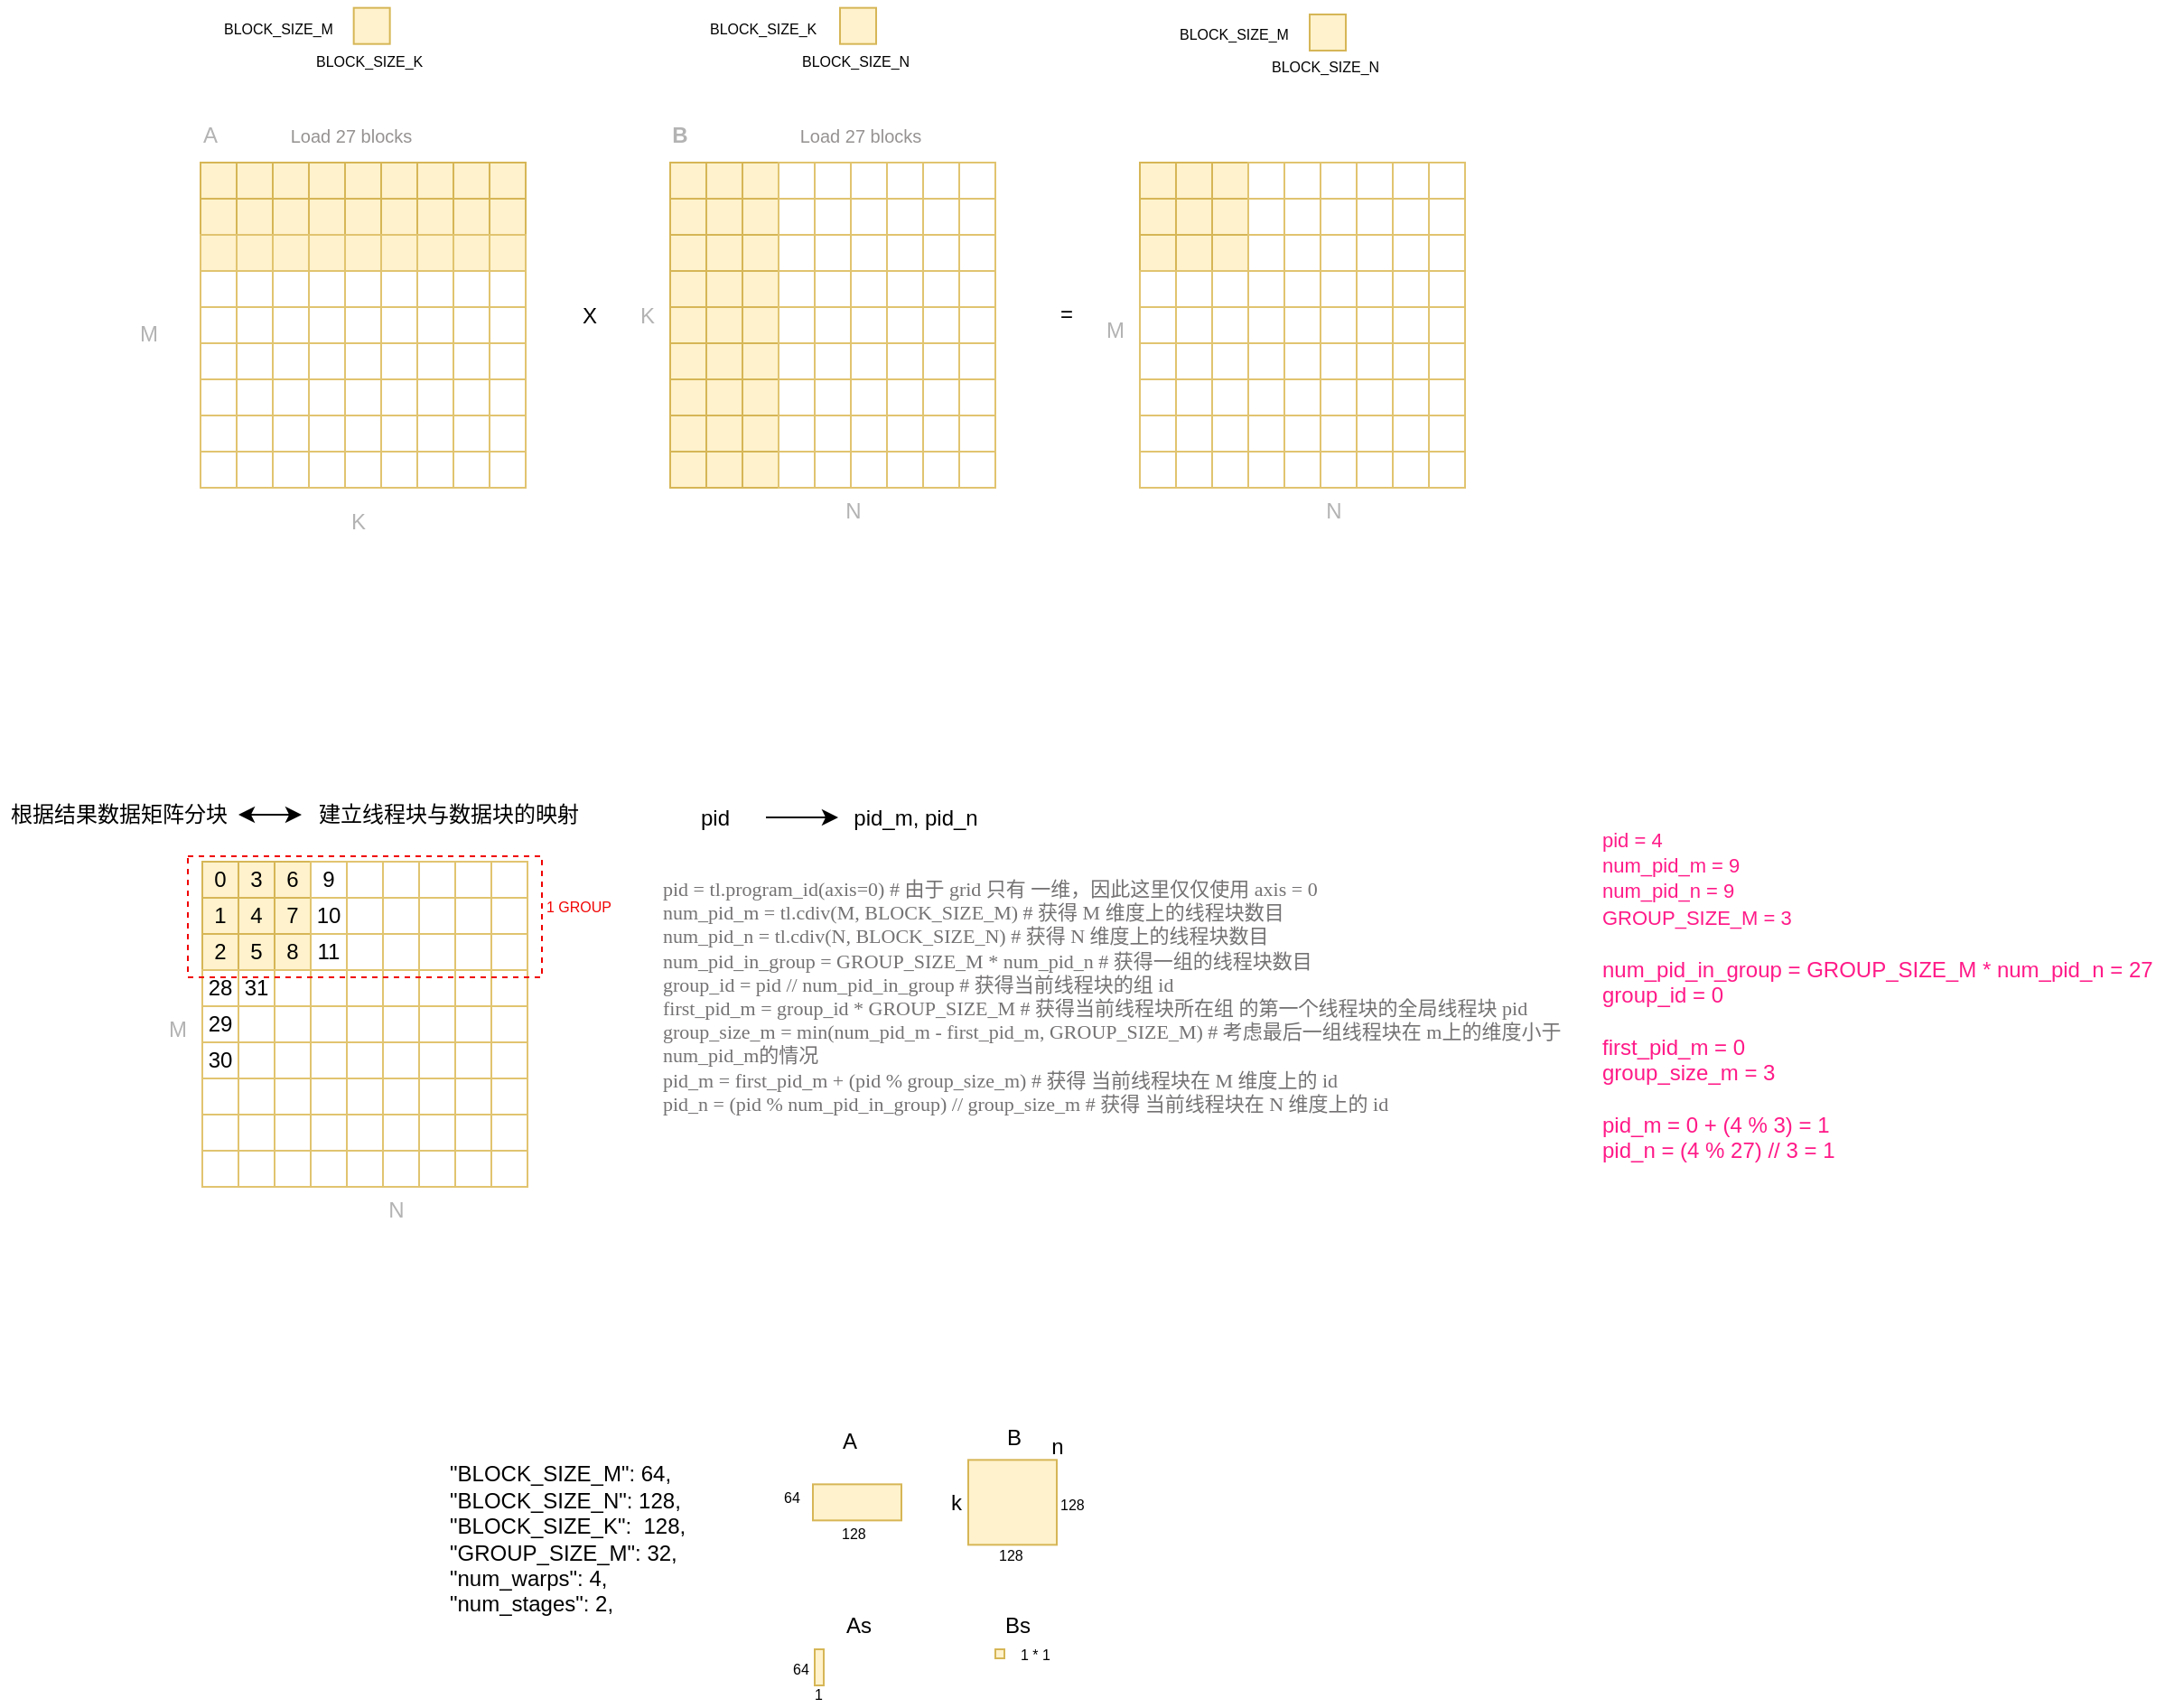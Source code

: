 <mxfile version="27.2.0">
  <diagram name="triton矩阵乘再理解" id="j6Y4k2UmRdQ2LZfALvH8">
    <mxGraphModel dx="2183" dy="1388" grid="0" gridSize="10" guides="1" tooltips="1" connect="1" arrows="1" fold="1" page="0" pageScale="1" pageWidth="827" pageHeight="1169" math="0" shadow="0">
      <root>
        <mxCell id="0" />
        <mxCell id="1" parent="0" />
        <mxCell id="rxAq2k8TnSCdkmulAkpY-1" value="" style="rounded=0;whiteSpace=wrap;html=1;fillColor=#fff2cc;strokeColor=#d6b656;" parent="1" vertex="1">
          <mxGeometry x="69" y="80" width="20" height="20" as="geometry" />
        </mxCell>
        <mxCell id="rxAq2k8TnSCdkmulAkpY-2" value="" style="rounded=0;whiteSpace=wrap;html=1;fillColor=#fff2cc;strokeColor=#d6b656;" parent="1" vertex="1">
          <mxGeometry x="89" y="80" width="20" height="20" as="geometry" />
        </mxCell>
        <mxCell id="rxAq2k8TnSCdkmulAkpY-3" value="" style="rounded=0;whiteSpace=wrap;html=1;fillColor=#fff2cc;strokeColor=#d6b656;" parent="1" vertex="1">
          <mxGeometry x="109" y="80" width="20" height="20" as="geometry" />
        </mxCell>
        <mxCell id="rxAq2k8TnSCdkmulAkpY-4" value="" style="rounded=0;whiteSpace=wrap;html=1;fillColor=#fff2cc;strokeColor=#d6b656;" parent="1" vertex="1">
          <mxGeometry x="129" y="80" width="20" height="20" as="geometry" />
        </mxCell>
        <mxCell id="rxAq2k8TnSCdkmulAkpY-5" value="" style="rounded=0;whiteSpace=wrap;html=1;fillColor=#fff2cc;strokeColor=#d6b656;" parent="1" vertex="1">
          <mxGeometry x="149" y="80" width="20" height="20" as="geometry" />
        </mxCell>
        <mxCell id="rxAq2k8TnSCdkmulAkpY-6" value="" style="rounded=0;whiteSpace=wrap;html=1;fillColor=#fff2cc;strokeColor=#d6b656;" parent="1" vertex="1">
          <mxGeometry x="169" y="80" width="20" height="20" as="geometry" />
        </mxCell>
        <mxCell id="rxAq2k8TnSCdkmulAkpY-7" value="" style="rounded=0;whiteSpace=wrap;html=1;fillColor=#fff2cc;strokeColor=#d6b656;" parent="1" vertex="1">
          <mxGeometry x="189" y="80" width="20" height="20" as="geometry" />
        </mxCell>
        <mxCell id="rxAq2k8TnSCdkmulAkpY-8" value="" style="rounded=0;whiteSpace=wrap;html=1;fillColor=#fff2cc;strokeColor=#d6b656;" parent="1" vertex="1">
          <mxGeometry x="209" y="80" width="20" height="20" as="geometry" />
        </mxCell>
        <mxCell id="rxAq2k8TnSCdkmulAkpY-9" value="" style="rounded=0;whiteSpace=wrap;html=1;fillColor=#fff2cc;strokeColor=#d6b656;" parent="1" vertex="1">
          <mxGeometry x="229" y="80" width="20" height="20" as="geometry" />
        </mxCell>
        <mxCell id="rxAq2k8TnSCdkmulAkpY-11" value="" style="rounded=0;whiteSpace=wrap;html=1;fillColor=#fff2cc;strokeColor=#d6b656;" parent="1" vertex="1">
          <mxGeometry x="69" y="100" width="20" height="20" as="geometry" />
        </mxCell>
        <mxCell id="rxAq2k8TnSCdkmulAkpY-12" value="" style="rounded=0;whiteSpace=wrap;html=1;fillColor=#fff2cc;strokeColor=#d6b656;" parent="1" vertex="1">
          <mxGeometry x="89" y="100" width="20" height="20" as="geometry" />
        </mxCell>
        <mxCell id="rxAq2k8TnSCdkmulAkpY-13" value="" style="rounded=0;whiteSpace=wrap;html=1;fillColor=#fff2cc;strokeColor=#d6b656;" parent="1" vertex="1">
          <mxGeometry x="109" y="100" width="20" height="20" as="geometry" />
        </mxCell>
        <mxCell id="rxAq2k8TnSCdkmulAkpY-14" value="" style="rounded=0;whiteSpace=wrap;html=1;fillColor=#fff2cc;strokeColor=#d6b656;" parent="1" vertex="1">
          <mxGeometry x="129" y="100" width="20" height="20" as="geometry" />
        </mxCell>
        <mxCell id="rxAq2k8TnSCdkmulAkpY-15" value="" style="rounded=0;whiteSpace=wrap;html=1;fillColor=#fff2cc;strokeColor=#d6b656;" parent="1" vertex="1">
          <mxGeometry x="149" y="100" width="20" height="20" as="geometry" />
        </mxCell>
        <mxCell id="rxAq2k8TnSCdkmulAkpY-16" value="" style="rounded=0;whiteSpace=wrap;html=1;fillColor=#fff2cc;strokeColor=#d6b656;" parent="1" vertex="1">
          <mxGeometry x="169" y="100" width="20" height="20" as="geometry" />
        </mxCell>
        <mxCell id="rxAq2k8TnSCdkmulAkpY-17" value="" style="rounded=0;whiteSpace=wrap;html=1;fillColor=#fff2cc;strokeColor=#d6b656;" parent="1" vertex="1">
          <mxGeometry x="189" y="100" width="20" height="20" as="geometry" />
        </mxCell>
        <mxCell id="rxAq2k8TnSCdkmulAkpY-18" value="" style="rounded=0;whiteSpace=wrap;html=1;fillColor=#fff2cc;strokeColor=#d6b656;" parent="1" vertex="1">
          <mxGeometry x="209" y="100" width="20" height="20" as="geometry" />
        </mxCell>
        <mxCell id="rxAq2k8TnSCdkmulAkpY-19" value="" style="rounded=0;whiteSpace=wrap;html=1;fillColor=#fff2cc;strokeColor=#d6b656;" parent="1" vertex="1">
          <mxGeometry x="229" y="100" width="20" height="20" as="geometry" />
        </mxCell>
        <mxCell id="rxAq2k8TnSCdkmulAkpY-20" value="" style="rounded=0;whiteSpace=wrap;html=1;fillColor=#fff2cc;strokeColor=light-dark(#e1c470, #6d5100);" parent="1" vertex="1">
          <mxGeometry x="69" y="120" width="20" height="20" as="geometry" />
        </mxCell>
        <mxCell id="rxAq2k8TnSCdkmulAkpY-21" value="" style="rounded=0;whiteSpace=wrap;html=1;fillColor=#fff2cc;strokeColor=light-dark(#e1c470, #6d5100);" parent="1" vertex="1">
          <mxGeometry x="89" y="120" width="20" height="20" as="geometry" />
        </mxCell>
        <mxCell id="rxAq2k8TnSCdkmulAkpY-22" value="" style="rounded=0;whiteSpace=wrap;html=1;fillColor=#fff2cc;strokeColor=light-dark(#e1c470, #6d5100);" parent="1" vertex="1">
          <mxGeometry x="109" y="120" width="20" height="20" as="geometry" />
        </mxCell>
        <mxCell id="rxAq2k8TnSCdkmulAkpY-23" value="" style="rounded=0;whiteSpace=wrap;html=1;fillColor=#fff2cc;strokeColor=light-dark(#e1c470, #6d5100);" parent="1" vertex="1">
          <mxGeometry x="129" y="120" width="20" height="20" as="geometry" />
        </mxCell>
        <mxCell id="rxAq2k8TnSCdkmulAkpY-24" value="" style="rounded=0;whiteSpace=wrap;html=1;fillColor=#fff2cc;strokeColor=light-dark(#e1c470, #6d5100);" parent="1" vertex="1">
          <mxGeometry x="149" y="120" width="20" height="20" as="geometry" />
        </mxCell>
        <mxCell id="rxAq2k8TnSCdkmulAkpY-25" value="" style="rounded=0;whiteSpace=wrap;html=1;fillColor=#fff2cc;strokeColor=light-dark(#e1c470, #6d5100);" parent="1" vertex="1">
          <mxGeometry x="169" y="120" width="20" height="20" as="geometry" />
        </mxCell>
        <mxCell id="rxAq2k8TnSCdkmulAkpY-26" value="" style="rounded=0;whiteSpace=wrap;html=1;fillColor=#fff2cc;strokeColor=light-dark(#e1c470, #6d5100);" parent="1" vertex="1">
          <mxGeometry x="189" y="120" width="20" height="20" as="geometry" />
        </mxCell>
        <mxCell id="rxAq2k8TnSCdkmulAkpY-27" value="" style="rounded=0;whiteSpace=wrap;html=1;fillColor=#fff2cc;strokeColor=light-dark(#e1c470, #6d5100);" parent="1" vertex="1">
          <mxGeometry x="209" y="120" width="20" height="20" as="geometry" />
        </mxCell>
        <mxCell id="rxAq2k8TnSCdkmulAkpY-28" value="" style="rounded=0;whiteSpace=wrap;html=1;fillColor=#fff2cc;strokeColor=light-dark(#e1c470, #6d5100);" parent="1" vertex="1">
          <mxGeometry x="229" y="120" width="20" height="20" as="geometry" />
        </mxCell>
        <mxCell id="rxAq2k8TnSCdkmulAkpY-29" value="" style="rounded=0;whiteSpace=wrap;html=1;strokeColor=light-dark(#e1c470, #6d5100);" parent="1" vertex="1">
          <mxGeometry x="69" y="140" width="20" height="20" as="geometry" />
        </mxCell>
        <mxCell id="rxAq2k8TnSCdkmulAkpY-30" value="" style="rounded=0;whiteSpace=wrap;html=1;strokeColor=light-dark(#e1c470, #6d5100);" parent="1" vertex="1">
          <mxGeometry x="89" y="140" width="20" height="20" as="geometry" />
        </mxCell>
        <mxCell id="rxAq2k8TnSCdkmulAkpY-31" value="" style="rounded=0;whiteSpace=wrap;html=1;strokeColor=light-dark(#e1c470, #6d5100);" parent="1" vertex="1">
          <mxGeometry x="109" y="140" width="20" height="20" as="geometry" />
        </mxCell>
        <mxCell id="rxAq2k8TnSCdkmulAkpY-32" value="" style="rounded=0;whiteSpace=wrap;html=1;strokeColor=light-dark(#e1c470, #6d5100);" parent="1" vertex="1">
          <mxGeometry x="129" y="140" width="20" height="20" as="geometry" />
        </mxCell>
        <mxCell id="rxAq2k8TnSCdkmulAkpY-33" value="" style="rounded=0;whiteSpace=wrap;html=1;strokeColor=light-dark(#e1c470, #6d5100);" parent="1" vertex="1">
          <mxGeometry x="149" y="140" width="20" height="20" as="geometry" />
        </mxCell>
        <mxCell id="rxAq2k8TnSCdkmulAkpY-34" value="" style="rounded=0;whiteSpace=wrap;html=1;strokeColor=light-dark(#e1c470, #6d5100);" parent="1" vertex="1">
          <mxGeometry x="169" y="140" width="20" height="20" as="geometry" />
        </mxCell>
        <mxCell id="rxAq2k8TnSCdkmulAkpY-35" value="" style="rounded=0;whiteSpace=wrap;html=1;strokeColor=light-dark(#e1c470, #6d5100);" parent="1" vertex="1">
          <mxGeometry x="189" y="140" width="20" height="20" as="geometry" />
        </mxCell>
        <mxCell id="rxAq2k8TnSCdkmulAkpY-36" value="" style="rounded=0;whiteSpace=wrap;html=1;strokeColor=light-dark(#e1c470, #6d5100);" parent="1" vertex="1">
          <mxGeometry x="209" y="140" width="20" height="20" as="geometry" />
        </mxCell>
        <mxCell id="rxAq2k8TnSCdkmulAkpY-37" value="" style="rounded=0;whiteSpace=wrap;html=1;strokeColor=light-dark(#e1c470, #6d5100);" parent="1" vertex="1">
          <mxGeometry x="229" y="140" width="20" height="20" as="geometry" />
        </mxCell>
        <mxCell id="rxAq2k8TnSCdkmulAkpY-38" value="" style="rounded=0;whiteSpace=wrap;html=1;strokeColor=light-dark(#e1c470, #6d5100);" parent="1" vertex="1">
          <mxGeometry x="69" y="160" width="20" height="20" as="geometry" />
        </mxCell>
        <mxCell id="rxAq2k8TnSCdkmulAkpY-39" value="" style="rounded=0;whiteSpace=wrap;html=1;strokeColor=light-dark(#e1c470, #6d5100);" parent="1" vertex="1">
          <mxGeometry x="89" y="160" width="20" height="20" as="geometry" />
        </mxCell>
        <mxCell id="rxAq2k8TnSCdkmulAkpY-40" value="" style="rounded=0;whiteSpace=wrap;html=1;strokeColor=light-dark(#e1c470, #6d5100);" parent="1" vertex="1">
          <mxGeometry x="109" y="160" width="20" height="20" as="geometry" />
        </mxCell>
        <mxCell id="rxAq2k8TnSCdkmulAkpY-41" value="" style="rounded=0;whiteSpace=wrap;html=1;strokeColor=light-dark(#e1c470, #6d5100);" parent="1" vertex="1">
          <mxGeometry x="129" y="160" width="20" height="20" as="geometry" />
        </mxCell>
        <mxCell id="rxAq2k8TnSCdkmulAkpY-42" value="" style="rounded=0;whiteSpace=wrap;html=1;strokeColor=light-dark(#e1c470, #6d5100);" parent="1" vertex="1">
          <mxGeometry x="149" y="160" width="20" height="20" as="geometry" />
        </mxCell>
        <mxCell id="rxAq2k8TnSCdkmulAkpY-43" value="" style="rounded=0;whiteSpace=wrap;html=1;strokeColor=light-dark(#e1c470, #6d5100);" parent="1" vertex="1">
          <mxGeometry x="169" y="160" width="20" height="20" as="geometry" />
        </mxCell>
        <mxCell id="rxAq2k8TnSCdkmulAkpY-44" value="" style="rounded=0;whiteSpace=wrap;html=1;strokeColor=light-dark(#e1c470, #6d5100);" parent="1" vertex="1">
          <mxGeometry x="189" y="160" width="20" height="20" as="geometry" />
        </mxCell>
        <mxCell id="rxAq2k8TnSCdkmulAkpY-45" value="" style="rounded=0;whiteSpace=wrap;html=1;strokeColor=light-dark(#e1c470, #6d5100);" parent="1" vertex="1">
          <mxGeometry x="209" y="160" width="20" height="20" as="geometry" />
        </mxCell>
        <mxCell id="rxAq2k8TnSCdkmulAkpY-46" value="" style="rounded=0;whiteSpace=wrap;html=1;strokeColor=light-dark(#e1c470, #6d5100);" parent="1" vertex="1">
          <mxGeometry x="229" y="160" width="20" height="20" as="geometry" />
        </mxCell>
        <mxCell id="rxAq2k8TnSCdkmulAkpY-47" value="" style="rounded=0;whiteSpace=wrap;html=1;strokeColor=light-dark(#e1c470, #6d5100);" parent="1" vertex="1">
          <mxGeometry x="69" y="180" width="20" height="20" as="geometry" />
        </mxCell>
        <mxCell id="rxAq2k8TnSCdkmulAkpY-48" value="" style="rounded=0;whiteSpace=wrap;html=1;strokeColor=light-dark(#e1c470, #6d5100);" parent="1" vertex="1">
          <mxGeometry x="89" y="180" width="20" height="20" as="geometry" />
        </mxCell>
        <mxCell id="rxAq2k8TnSCdkmulAkpY-49" value="" style="rounded=0;whiteSpace=wrap;html=1;strokeColor=light-dark(#e1c470, #6d5100);" parent="1" vertex="1">
          <mxGeometry x="109" y="180" width="20" height="20" as="geometry" />
        </mxCell>
        <mxCell id="rxAq2k8TnSCdkmulAkpY-50" value="" style="rounded=0;whiteSpace=wrap;html=1;strokeColor=light-dark(#e1c470, #6d5100);" parent="1" vertex="1">
          <mxGeometry x="129" y="180" width="20" height="20" as="geometry" />
        </mxCell>
        <mxCell id="rxAq2k8TnSCdkmulAkpY-51" value="" style="rounded=0;whiteSpace=wrap;html=1;strokeColor=light-dark(#e1c470, #6d5100);" parent="1" vertex="1">
          <mxGeometry x="149" y="180" width="20" height="20" as="geometry" />
        </mxCell>
        <mxCell id="rxAq2k8TnSCdkmulAkpY-52" value="" style="rounded=0;whiteSpace=wrap;html=1;strokeColor=light-dark(#e1c470, #6d5100);" parent="1" vertex="1">
          <mxGeometry x="169" y="180" width="20" height="20" as="geometry" />
        </mxCell>
        <mxCell id="rxAq2k8TnSCdkmulAkpY-53" value="" style="rounded=0;whiteSpace=wrap;html=1;strokeColor=light-dark(#e1c470, #6d5100);" parent="1" vertex="1">
          <mxGeometry x="189" y="180" width="20" height="20" as="geometry" />
        </mxCell>
        <mxCell id="rxAq2k8TnSCdkmulAkpY-54" value="" style="rounded=0;whiteSpace=wrap;html=1;strokeColor=light-dark(#e1c470, #6d5100);" parent="1" vertex="1">
          <mxGeometry x="209" y="180" width="20" height="20" as="geometry" />
        </mxCell>
        <mxCell id="rxAq2k8TnSCdkmulAkpY-55" value="" style="rounded=0;whiteSpace=wrap;html=1;strokeColor=light-dark(#e1c470, #6d5100);" parent="1" vertex="1">
          <mxGeometry x="229" y="180" width="20" height="20" as="geometry" />
        </mxCell>
        <mxCell id="rxAq2k8TnSCdkmulAkpY-56" value="" style="rounded=0;whiteSpace=wrap;html=1;strokeColor=light-dark(#e1c470, #6d5100);" parent="1" vertex="1">
          <mxGeometry x="69" y="200" width="20" height="20" as="geometry" />
        </mxCell>
        <mxCell id="rxAq2k8TnSCdkmulAkpY-57" value="" style="rounded=0;whiteSpace=wrap;html=1;strokeColor=light-dark(#e1c470, #6d5100);" parent="1" vertex="1">
          <mxGeometry x="89" y="200" width="20" height="20" as="geometry" />
        </mxCell>
        <mxCell id="rxAq2k8TnSCdkmulAkpY-58" value="" style="rounded=0;whiteSpace=wrap;html=1;strokeColor=light-dark(#e1c470, #6d5100);" parent="1" vertex="1">
          <mxGeometry x="109" y="200" width="20" height="20" as="geometry" />
        </mxCell>
        <mxCell id="rxAq2k8TnSCdkmulAkpY-59" value="" style="rounded=0;whiteSpace=wrap;html=1;strokeColor=light-dark(#e1c470, #6d5100);" parent="1" vertex="1">
          <mxGeometry x="129" y="200" width="20" height="20" as="geometry" />
        </mxCell>
        <mxCell id="rxAq2k8TnSCdkmulAkpY-60" value="" style="rounded=0;whiteSpace=wrap;html=1;strokeColor=light-dark(#e1c470, #6d5100);" parent="1" vertex="1">
          <mxGeometry x="149" y="200" width="20" height="20" as="geometry" />
        </mxCell>
        <mxCell id="rxAq2k8TnSCdkmulAkpY-61" value="" style="rounded=0;whiteSpace=wrap;html=1;strokeColor=light-dark(#e1c470, #6d5100);" parent="1" vertex="1">
          <mxGeometry x="169" y="200" width="20" height="20" as="geometry" />
        </mxCell>
        <mxCell id="rxAq2k8TnSCdkmulAkpY-62" value="" style="rounded=0;whiteSpace=wrap;html=1;strokeColor=light-dark(#e1c470, #6d5100);" parent="1" vertex="1">
          <mxGeometry x="189" y="200" width="20" height="20" as="geometry" />
        </mxCell>
        <mxCell id="rxAq2k8TnSCdkmulAkpY-63" value="" style="rounded=0;whiteSpace=wrap;html=1;strokeColor=light-dark(#e1c470, #6d5100);" parent="1" vertex="1">
          <mxGeometry x="209" y="200" width="20" height="20" as="geometry" />
        </mxCell>
        <mxCell id="rxAq2k8TnSCdkmulAkpY-64" value="" style="rounded=0;whiteSpace=wrap;html=1;strokeColor=light-dark(#e1c470, #6d5100);" parent="1" vertex="1">
          <mxGeometry x="229" y="200" width="20" height="20" as="geometry" />
        </mxCell>
        <mxCell id="rxAq2k8TnSCdkmulAkpY-65" value="" style="rounded=0;whiteSpace=wrap;html=1;strokeColor=light-dark(#e1c470, #6d5100);" parent="1" vertex="1">
          <mxGeometry x="69" y="220" width="20" height="20" as="geometry" />
        </mxCell>
        <mxCell id="rxAq2k8TnSCdkmulAkpY-66" value="" style="rounded=0;whiteSpace=wrap;html=1;strokeColor=light-dark(#e1c470, #6d5100);" parent="1" vertex="1">
          <mxGeometry x="89" y="220" width="20" height="20" as="geometry" />
        </mxCell>
        <mxCell id="rxAq2k8TnSCdkmulAkpY-67" value="" style="rounded=0;whiteSpace=wrap;html=1;strokeColor=light-dark(#e1c470, #6d5100);" parent="1" vertex="1">
          <mxGeometry x="109" y="220" width="20" height="20" as="geometry" />
        </mxCell>
        <mxCell id="rxAq2k8TnSCdkmulAkpY-68" value="" style="rounded=0;whiteSpace=wrap;html=1;strokeColor=light-dark(#e1c470, #6d5100);" parent="1" vertex="1">
          <mxGeometry x="129" y="220" width="20" height="20" as="geometry" />
        </mxCell>
        <mxCell id="rxAq2k8TnSCdkmulAkpY-69" value="" style="rounded=0;whiteSpace=wrap;html=1;strokeColor=light-dark(#e1c470, #6d5100);" parent="1" vertex="1">
          <mxGeometry x="149" y="220" width="20" height="20" as="geometry" />
        </mxCell>
        <mxCell id="rxAq2k8TnSCdkmulAkpY-70" value="" style="rounded=0;whiteSpace=wrap;html=1;strokeColor=light-dark(#e1c470, #6d5100);" parent="1" vertex="1">
          <mxGeometry x="169" y="220" width="20" height="20" as="geometry" />
        </mxCell>
        <mxCell id="rxAq2k8TnSCdkmulAkpY-71" value="" style="rounded=0;whiteSpace=wrap;html=1;strokeColor=light-dark(#e1c470, #6d5100);" parent="1" vertex="1">
          <mxGeometry x="189" y="220" width="20" height="20" as="geometry" />
        </mxCell>
        <mxCell id="rxAq2k8TnSCdkmulAkpY-72" value="" style="rounded=0;whiteSpace=wrap;html=1;strokeColor=light-dark(#e1c470, #6d5100);" parent="1" vertex="1">
          <mxGeometry x="209" y="220" width="20" height="20" as="geometry" />
        </mxCell>
        <mxCell id="rxAq2k8TnSCdkmulAkpY-73" value="" style="rounded=0;whiteSpace=wrap;html=1;strokeColor=light-dark(#e1c470, #6d5100);" parent="1" vertex="1">
          <mxGeometry x="229" y="220" width="20" height="20" as="geometry" />
        </mxCell>
        <mxCell id="rxAq2k8TnSCdkmulAkpY-74" value="" style="rounded=0;whiteSpace=wrap;html=1;strokeColor=light-dark(#e1c470, #6d5100);" parent="1" vertex="1">
          <mxGeometry x="69" y="240" width="20" height="20" as="geometry" />
        </mxCell>
        <mxCell id="rxAq2k8TnSCdkmulAkpY-75" value="" style="rounded=0;whiteSpace=wrap;html=1;strokeColor=light-dark(#e1c470, #6d5100);" parent="1" vertex="1">
          <mxGeometry x="89" y="240" width="20" height="20" as="geometry" />
        </mxCell>
        <mxCell id="rxAq2k8TnSCdkmulAkpY-76" value="" style="rounded=0;whiteSpace=wrap;html=1;strokeColor=light-dark(#e1c470, #6d5100);" parent="1" vertex="1">
          <mxGeometry x="109" y="240" width="20" height="20" as="geometry" />
        </mxCell>
        <mxCell id="rxAq2k8TnSCdkmulAkpY-77" value="" style="rounded=0;whiteSpace=wrap;html=1;strokeColor=light-dark(#e1c470, #6d5100);" parent="1" vertex="1">
          <mxGeometry x="129" y="240" width="20" height="20" as="geometry" />
        </mxCell>
        <mxCell id="rxAq2k8TnSCdkmulAkpY-78" value="" style="rounded=0;whiteSpace=wrap;html=1;strokeColor=light-dark(#e1c470, #6d5100);" parent="1" vertex="1">
          <mxGeometry x="149" y="240" width="20" height="20" as="geometry" />
        </mxCell>
        <mxCell id="rxAq2k8TnSCdkmulAkpY-79" value="" style="rounded=0;whiteSpace=wrap;html=1;strokeColor=light-dark(#e1c470, #6d5100);" parent="1" vertex="1">
          <mxGeometry x="169" y="240" width="20" height="20" as="geometry" />
        </mxCell>
        <mxCell id="rxAq2k8TnSCdkmulAkpY-80" value="" style="rounded=0;whiteSpace=wrap;html=1;strokeColor=light-dark(#e1c470, #6d5100);" parent="1" vertex="1">
          <mxGeometry x="189" y="240" width="20" height="20" as="geometry" />
        </mxCell>
        <mxCell id="rxAq2k8TnSCdkmulAkpY-81" value="" style="rounded=0;whiteSpace=wrap;html=1;strokeColor=light-dark(#e1c470, #6d5100);" parent="1" vertex="1">
          <mxGeometry x="209" y="240" width="20" height="20" as="geometry" />
        </mxCell>
        <mxCell id="rxAq2k8TnSCdkmulAkpY-82" value="" style="rounded=0;whiteSpace=wrap;html=1;strokeColor=light-dark(#e1c470, #6d5100);" parent="1" vertex="1">
          <mxGeometry x="229" y="240" width="20" height="20" as="geometry" />
        </mxCell>
        <mxCell id="rxAq2k8TnSCdkmulAkpY-83" value="" style="rounded=0;whiteSpace=wrap;html=1;strokeColor=#d6b656;fillColor=#fff2cc;" parent="1" vertex="1">
          <mxGeometry x="329" y="80" width="20" height="20" as="geometry" />
        </mxCell>
        <mxCell id="rxAq2k8TnSCdkmulAkpY-84" value="" style="rounded=0;whiteSpace=wrap;html=1;strokeColor=#d6b656;fillColor=#fff2cc;" parent="1" vertex="1">
          <mxGeometry x="349" y="80" width="20" height="20" as="geometry" />
        </mxCell>
        <mxCell id="rxAq2k8TnSCdkmulAkpY-85" value="" style="rounded=0;whiteSpace=wrap;html=1;strokeColor=#d6b656;fillColor=#fff2cc;" parent="1" vertex="1">
          <mxGeometry x="369" y="80" width="20" height="20" as="geometry" />
        </mxCell>
        <mxCell id="rxAq2k8TnSCdkmulAkpY-86" value="" style="rounded=0;whiteSpace=wrap;html=1;strokeColor=light-dark(#e1c470, #6d5100);" parent="1" vertex="1">
          <mxGeometry x="389" y="80" width="20" height="20" as="geometry" />
        </mxCell>
        <mxCell id="rxAq2k8TnSCdkmulAkpY-87" value="" style="rounded=0;whiteSpace=wrap;html=1;strokeColor=light-dark(#e1c470, #6d5100);" parent="1" vertex="1">
          <mxGeometry x="409" y="80" width="20" height="20" as="geometry" />
        </mxCell>
        <mxCell id="rxAq2k8TnSCdkmulAkpY-88" value="" style="rounded=0;whiteSpace=wrap;html=1;strokeColor=light-dark(#e1c470, #6d5100);" parent="1" vertex="1">
          <mxGeometry x="429" y="80" width="20" height="20" as="geometry" />
        </mxCell>
        <mxCell id="rxAq2k8TnSCdkmulAkpY-89" value="" style="rounded=0;whiteSpace=wrap;html=1;strokeColor=light-dark(#e1c470, #6d5100);" parent="1" vertex="1">
          <mxGeometry x="449" y="80" width="20" height="20" as="geometry" />
        </mxCell>
        <mxCell id="rxAq2k8TnSCdkmulAkpY-90" value="" style="rounded=0;whiteSpace=wrap;html=1;strokeColor=light-dark(#e1c470, #6d5100);" parent="1" vertex="1">
          <mxGeometry x="469" y="80" width="20" height="20" as="geometry" />
        </mxCell>
        <mxCell id="rxAq2k8TnSCdkmulAkpY-91" value="" style="rounded=0;whiteSpace=wrap;html=1;strokeColor=light-dark(#e1c470, #6d5100);" parent="1" vertex="1">
          <mxGeometry x="489" y="80" width="20" height="20" as="geometry" />
        </mxCell>
        <mxCell id="rxAq2k8TnSCdkmulAkpY-92" value="" style="rounded=0;whiteSpace=wrap;html=1;strokeColor=#d6b656;fillColor=#fff2cc;" parent="1" vertex="1">
          <mxGeometry x="329" y="100" width="20" height="20" as="geometry" />
        </mxCell>
        <mxCell id="rxAq2k8TnSCdkmulAkpY-93" value="" style="rounded=0;whiteSpace=wrap;html=1;strokeColor=#d6b656;fillColor=#fff2cc;" parent="1" vertex="1">
          <mxGeometry x="349" y="100" width="20" height="20" as="geometry" />
        </mxCell>
        <mxCell id="rxAq2k8TnSCdkmulAkpY-94" value="" style="rounded=0;whiteSpace=wrap;html=1;strokeColor=#d6b656;fillColor=#fff2cc;" parent="1" vertex="1">
          <mxGeometry x="369" y="100" width="20" height="20" as="geometry" />
        </mxCell>
        <mxCell id="rxAq2k8TnSCdkmulAkpY-95" value="" style="rounded=0;whiteSpace=wrap;html=1;strokeColor=light-dark(#e1c470, #6d5100);" parent="1" vertex="1">
          <mxGeometry x="389" y="100" width="20" height="20" as="geometry" />
        </mxCell>
        <mxCell id="rxAq2k8TnSCdkmulAkpY-96" value="" style="rounded=0;whiteSpace=wrap;html=1;strokeColor=light-dark(#e1c470, #6d5100);" parent="1" vertex="1">
          <mxGeometry x="409" y="100" width="20" height="20" as="geometry" />
        </mxCell>
        <mxCell id="rxAq2k8TnSCdkmulAkpY-97" value="" style="rounded=0;whiteSpace=wrap;html=1;strokeColor=light-dark(#e1c470, #6d5100);" parent="1" vertex="1">
          <mxGeometry x="429" y="100" width="20" height="20" as="geometry" />
        </mxCell>
        <mxCell id="rxAq2k8TnSCdkmulAkpY-98" value="" style="rounded=0;whiteSpace=wrap;html=1;strokeColor=light-dark(#e1c470, #6d5100);" parent="1" vertex="1">
          <mxGeometry x="449" y="100" width="20" height="20" as="geometry" />
        </mxCell>
        <mxCell id="rxAq2k8TnSCdkmulAkpY-99" value="" style="rounded=0;whiteSpace=wrap;html=1;strokeColor=light-dark(#e1c470, #6d5100);" parent="1" vertex="1">
          <mxGeometry x="469" y="100" width="20" height="20" as="geometry" />
        </mxCell>
        <mxCell id="rxAq2k8TnSCdkmulAkpY-100" value="" style="rounded=0;whiteSpace=wrap;html=1;strokeColor=light-dark(#e1c470, #6d5100);" parent="1" vertex="1">
          <mxGeometry x="489" y="100" width="20" height="20" as="geometry" />
        </mxCell>
        <mxCell id="rxAq2k8TnSCdkmulAkpY-101" value="" style="rounded=0;whiteSpace=wrap;html=1;strokeColor=#d6b656;fillColor=#fff2cc;" parent="1" vertex="1">
          <mxGeometry x="329" y="120" width="20" height="20" as="geometry" />
        </mxCell>
        <mxCell id="rxAq2k8TnSCdkmulAkpY-102" value="" style="rounded=0;whiteSpace=wrap;html=1;strokeColor=#d6b656;fillColor=#fff2cc;" parent="1" vertex="1">
          <mxGeometry x="349" y="120" width="20" height="20" as="geometry" />
        </mxCell>
        <mxCell id="rxAq2k8TnSCdkmulAkpY-103" value="" style="rounded=0;whiteSpace=wrap;html=1;strokeColor=#d6b656;fillColor=#fff2cc;" parent="1" vertex="1">
          <mxGeometry x="369" y="120" width="20" height="20" as="geometry" />
        </mxCell>
        <mxCell id="rxAq2k8TnSCdkmulAkpY-104" value="" style="rounded=0;whiteSpace=wrap;html=1;strokeColor=light-dark(#e1c470, #6d5100);" parent="1" vertex="1">
          <mxGeometry x="389" y="120" width="20" height="20" as="geometry" />
        </mxCell>
        <mxCell id="rxAq2k8TnSCdkmulAkpY-105" value="" style="rounded=0;whiteSpace=wrap;html=1;strokeColor=light-dark(#e1c470, #6d5100);" parent="1" vertex="1">
          <mxGeometry x="409" y="120" width="20" height="20" as="geometry" />
        </mxCell>
        <mxCell id="rxAq2k8TnSCdkmulAkpY-106" value="" style="rounded=0;whiteSpace=wrap;html=1;strokeColor=light-dark(#e1c470, #6d5100);" parent="1" vertex="1">
          <mxGeometry x="429" y="120" width="20" height="20" as="geometry" />
        </mxCell>
        <mxCell id="rxAq2k8TnSCdkmulAkpY-107" value="" style="rounded=0;whiteSpace=wrap;html=1;strokeColor=light-dark(#e1c470, #6d5100);" parent="1" vertex="1">
          <mxGeometry x="449" y="120" width="20" height="20" as="geometry" />
        </mxCell>
        <mxCell id="rxAq2k8TnSCdkmulAkpY-108" value="" style="rounded=0;whiteSpace=wrap;html=1;strokeColor=light-dark(#e1c470, #6d5100);" parent="1" vertex="1">
          <mxGeometry x="469" y="120" width="20" height="20" as="geometry" />
        </mxCell>
        <mxCell id="rxAq2k8TnSCdkmulAkpY-109" value="" style="rounded=0;whiteSpace=wrap;html=1;strokeColor=light-dark(#e1c470, #6d5100);" parent="1" vertex="1">
          <mxGeometry x="489" y="120" width="20" height="20" as="geometry" />
        </mxCell>
        <mxCell id="rxAq2k8TnSCdkmulAkpY-110" value="" style="rounded=0;whiteSpace=wrap;html=1;strokeColor=#d6b656;fillColor=#fff2cc;" parent="1" vertex="1">
          <mxGeometry x="329" y="140" width="20" height="20" as="geometry" />
        </mxCell>
        <mxCell id="rxAq2k8TnSCdkmulAkpY-111" value="" style="rounded=0;whiteSpace=wrap;html=1;strokeColor=#d6b656;fillColor=#fff2cc;" parent="1" vertex="1">
          <mxGeometry x="349" y="140" width="20" height="20" as="geometry" />
        </mxCell>
        <mxCell id="rxAq2k8TnSCdkmulAkpY-112" value="" style="rounded=0;whiteSpace=wrap;html=1;strokeColor=#d6b656;fillColor=#fff2cc;" parent="1" vertex="1">
          <mxGeometry x="369" y="140" width="20" height="20" as="geometry" />
        </mxCell>
        <mxCell id="rxAq2k8TnSCdkmulAkpY-113" value="" style="rounded=0;whiteSpace=wrap;html=1;strokeColor=light-dark(#e1c470, #6d5100);" parent="1" vertex="1">
          <mxGeometry x="389" y="140" width="20" height="20" as="geometry" />
        </mxCell>
        <mxCell id="rxAq2k8TnSCdkmulAkpY-114" value="" style="rounded=0;whiteSpace=wrap;html=1;strokeColor=light-dark(#e1c470, #6d5100);" parent="1" vertex="1">
          <mxGeometry x="409" y="140" width="20" height="20" as="geometry" />
        </mxCell>
        <mxCell id="rxAq2k8TnSCdkmulAkpY-115" value="" style="rounded=0;whiteSpace=wrap;html=1;strokeColor=light-dark(#e1c470, #6d5100);" parent="1" vertex="1">
          <mxGeometry x="429" y="140" width="20" height="20" as="geometry" />
        </mxCell>
        <mxCell id="rxAq2k8TnSCdkmulAkpY-116" value="" style="rounded=0;whiteSpace=wrap;html=1;strokeColor=light-dark(#e1c470, #6d5100);" parent="1" vertex="1">
          <mxGeometry x="449" y="140" width="20" height="20" as="geometry" />
        </mxCell>
        <mxCell id="rxAq2k8TnSCdkmulAkpY-117" value="" style="rounded=0;whiteSpace=wrap;html=1;strokeColor=light-dark(#e1c470, #6d5100);" parent="1" vertex="1">
          <mxGeometry x="469" y="140" width="20" height="20" as="geometry" />
        </mxCell>
        <mxCell id="rxAq2k8TnSCdkmulAkpY-118" value="" style="rounded=0;whiteSpace=wrap;html=1;strokeColor=light-dark(#e1c470, #6d5100);" parent="1" vertex="1">
          <mxGeometry x="489" y="140" width="20" height="20" as="geometry" />
        </mxCell>
        <mxCell id="rxAq2k8TnSCdkmulAkpY-119" value="" style="rounded=0;whiteSpace=wrap;html=1;strokeColor=#d6b656;fillColor=#fff2cc;" parent="1" vertex="1">
          <mxGeometry x="329" y="160" width="20" height="20" as="geometry" />
        </mxCell>
        <mxCell id="rxAq2k8TnSCdkmulAkpY-120" value="" style="rounded=0;whiteSpace=wrap;html=1;strokeColor=#d6b656;fillColor=#fff2cc;" parent="1" vertex="1">
          <mxGeometry x="349" y="160" width="20" height="20" as="geometry" />
        </mxCell>
        <mxCell id="rxAq2k8TnSCdkmulAkpY-121" value="" style="rounded=0;whiteSpace=wrap;html=1;strokeColor=#d6b656;fillColor=#fff2cc;" parent="1" vertex="1">
          <mxGeometry x="369" y="160" width="20" height="20" as="geometry" />
        </mxCell>
        <mxCell id="rxAq2k8TnSCdkmulAkpY-122" value="" style="rounded=0;whiteSpace=wrap;html=1;strokeColor=light-dark(#e1c470, #6d5100);" parent="1" vertex="1">
          <mxGeometry x="389" y="160" width="20" height="20" as="geometry" />
        </mxCell>
        <mxCell id="rxAq2k8TnSCdkmulAkpY-123" value="" style="rounded=0;whiteSpace=wrap;html=1;strokeColor=light-dark(#e1c470, #6d5100);" parent="1" vertex="1">
          <mxGeometry x="409" y="160" width="20" height="20" as="geometry" />
        </mxCell>
        <mxCell id="rxAq2k8TnSCdkmulAkpY-124" value="" style="rounded=0;whiteSpace=wrap;html=1;strokeColor=light-dark(#e1c470, #6d5100);" parent="1" vertex="1">
          <mxGeometry x="429" y="160" width="20" height="20" as="geometry" />
        </mxCell>
        <mxCell id="rxAq2k8TnSCdkmulAkpY-125" value="" style="rounded=0;whiteSpace=wrap;html=1;strokeColor=light-dark(#e1c470, #6d5100);" parent="1" vertex="1">
          <mxGeometry x="449" y="160" width="20" height="20" as="geometry" />
        </mxCell>
        <mxCell id="rxAq2k8TnSCdkmulAkpY-126" value="" style="rounded=0;whiteSpace=wrap;html=1;strokeColor=light-dark(#e1c470, #6d5100);" parent="1" vertex="1">
          <mxGeometry x="469" y="160" width="20" height="20" as="geometry" />
        </mxCell>
        <mxCell id="rxAq2k8TnSCdkmulAkpY-127" value="" style="rounded=0;whiteSpace=wrap;html=1;strokeColor=light-dark(#e1c470, #6d5100);" parent="1" vertex="1">
          <mxGeometry x="489" y="160" width="20" height="20" as="geometry" />
        </mxCell>
        <mxCell id="rxAq2k8TnSCdkmulAkpY-128" value="" style="rounded=0;whiteSpace=wrap;html=1;strokeColor=#d6b656;fillColor=#fff2cc;" parent="1" vertex="1">
          <mxGeometry x="329" y="180" width="20" height="20" as="geometry" />
        </mxCell>
        <mxCell id="rxAq2k8TnSCdkmulAkpY-129" value="" style="rounded=0;whiteSpace=wrap;html=1;strokeColor=#d6b656;fillColor=#fff2cc;" parent="1" vertex="1">
          <mxGeometry x="349" y="180" width="20" height="20" as="geometry" />
        </mxCell>
        <mxCell id="rxAq2k8TnSCdkmulAkpY-130" value="" style="rounded=0;whiteSpace=wrap;html=1;strokeColor=#d6b656;fillColor=#fff2cc;" parent="1" vertex="1">
          <mxGeometry x="369" y="180" width="20" height="20" as="geometry" />
        </mxCell>
        <mxCell id="rxAq2k8TnSCdkmulAkpY-131" value="" style="rounded=0;whiteSpace=wrap;html=1;strokeColor=light-dark(#e1c470, #6d5100);" parent="1" vertex="1">
          <mxGeometry x="389" y="180" width="20" height="20" as="geometry" />
        </mxCell>
        <mxCell id="rxAq2k8TnSCdkmulAkpY-132" value="" style="rounded=0;whiteSpace=wrap;html=1;strokeColor=light-dark(#e1c470, #6d5100);" parent="1" vertex="1">
          <mxGeometry x="409" y="180" width="20" height="20" as="geometry" />
        </mxCell>
        <mxCell id="rxAq2k8TnSCdkmulAkpY-133" value="" style="rounded=0;whiteSpace=wrap;html=1;strokeColor=light-dark(#e1c470, #6d5100);" parent="1" vertex="1">
          <mxGeometry x="429" y="180" width="20" height="20" as="geometry" />
        </mxCell>
        <mxCell id="rxAq2k8TnSCdkmulAkpY-134" value="" style="rounded=0;whiteSpace=wrap;html=1;strokeColor=light-dark(#e1c470, #6d5100);" parent="1" vertex="1">
          <mxGeometry x="449" y="180" width="20" height="20" as="geometry" />
        </mxCell>
        <mxCell id="rxAq2k8TnSCdkmulAkpY-135" value="" style="rounded=0;whiteSpace=wrap;html=1;strokeColor=light-dark(#e1c470, #6d5100);" parent="1" vertex="1">
          <mxGeometry x="469" y="180" width="20" height="20" as="geometry" />
        </mxCell>
        <mxCell id="rxAq2k8TnSCdkmulAkpY-136" value="" style="rounded=0;whiteSpace=wrap;html=1;strokeColor=light-dark(#e1c470, #6d5100);" parent="1" vertex="1">
          <mxGeometry x="489" y="180" width="20" height="20" as="geometry" />
        </mxCell>
        <mxCell id="rxAq2k8TnSCdkmulAkpY-137" value="" style="rounded=0;whiteSpace=wrap;html=1;strokeColor=#d6b656;fillColor=#fff2cc;" parent="1" vertex="1">
          <mxGeometry x="329" y="200" width="20" height="20" as="geometry" />
        </mxCell>
        <mxCell id="rxAq2k8TnSCdkmulAkpY-138" value="" style="rounded=0;whiteSpace=wrap;html=1;strokeColor=#d6b656;fillColor=#fff2cc;" parent="1" vertex="1">
          <mxGeometry x="349" y="200" width="20" height="20" as="geometry" />
        </mxCell>
        <mxCell id="rxAq2k8TnSCdkmulAkpY-139" value="" style="rounded=0;whiteSpace=wrap;html=1;strokeColor=#d6b656;fillColor=#fff2cc;" parent="1" vertex="1">
          <mxGeometry x="369" y="200" width="20" height="20" as="geometry" />
        </mxCell>
        <mxCell id="rxAq2k8TnSCdkmulAkpY-140" value="" style="rounded=0;whiteSpace=wrap;html=1;strokeColor=light-dark(#e1c470, #6d5100);" parent="1" vertex="1">
          <mxGeometry x="389" y="200" width="20" height="20" as="geometry" />
        </mxCell>
        <mxCell id="rxAq2k8TnSCdkmulAkpY-141" value="" style="rounded=0;whiteSpace=wrap;html=1;strokeColor=light-dark(#e1c470, #6d5100);" parent="1" vertex="1">
          <mxGeometry x="409" y="200" width="20" height="20" as="geometry" />
        </mxCell>
        <mxCell id="rxAq2k8TnSCdkmulAkpY-142" value="" style="rounded=0;whiteSpace=wrap;html=1;strokeColor=light-dark(#e1c470, #6d5100);" parent="1" vertex="1">
          <mxGeometry x="429" y="200" width="20" height="20" as="geometry" />
        </mxCell>
        <mxCell id="rxAq2k8TnSCdkmulAkpY-143" value="" style="rounded=0;whiteSpace=wrap;html=1;strokeColor=light-dark(#e1c470, #6d5100);" parent="1" vertex="1">
          <mxGeometry x="449" y="200" width="20" height="20" as="geometry" />
        </mxCell>
        <mxCell id="rxAq2k8TnSCdkmulAkpY-144" value="" style="rounded=0;whiteSpace=wrap;html=1;strokeColor=light-dark(#e1c470, #6d5100);" parent="1" vertex="1">
          <mxGeometry x="469" y="200" width="20" height="20" as="geometry" />
        </mxCell>
        <mxCell id="rxAq2k8TnSCdkmulAkpY-145" value="" style="rounded=0;whiteSpace=wrap;html=1;strokeColor=light-dark(#e1c470, #6d5100);" parent="1" vertex="1">
          <mxGeometry x="489" y="200" width="20" height="20" as="geometry" />
        </mxCell>
        <mxCell id="rxAq2k8TnSCdkmulAkpY-146" value="" style="rounded=0;whiteSpace=wrap;html=1;strokeColor=#d6b656;fillColor=#fff2cc;" parent="1" vertex="1">
          <mxGeometry x="329" y="220" width="20" height="20" as="geometry" />
        </mxCell>
        <mxCell id="rxAq2k8TnSCdkmulAkpY-147" value="" style="rounded=0;whiteSpace=wrap;html=1;strokeColor=#d6b656;fillColor=#fff2cc;" parent="1" vertex="1">
          <mxGeometry x="349" y="220" width="20" height="20" as="geometry" />
        </mxCell>
        <mxCell id="rxAq2k8TnSCdkmulAkpY-148" value="" style="rounded=0;whiteSpace=wrap;html=1;strokeColor=#d6b656;fillColor=#fff2cc;" parent="1" vertex="1">
          <mxGeometry x="369" y="220" width="20" height="20" as="geometry" />
        </mxCell>
        <mxCell id="rxAq2k8TnSCdkmulAkpY-149" value="" style="rounded=0;whiteSpace=wrap;html=1;strokeColor=light-dark(#e1c470, #6d5100);" parent="1" vertex="1">
          <mxGeometry x="389" y="220" width="20" height="20" as="geometry" />
        </mxCell>
        <mxCell id="rxAq2k8TnSCdkmulAkpY-150" value="" style="rounded=0;whiteSpace=wrap;html=1;strokeColor=light-dark(#e1c470, #6d5100);" parent="1" vertex="1">
          <mxGeometry x="409" y="220" width="20" height="20" as="geometry" />
        </mxCell>
        <mxCell id="rxAq2k8TnSCdkmulAkpY-151" value="" style="rounded=0;whiteSpace=wrap;html=1;strokeColor=light-dark(#e1c470, #6d5100);" parent="1" vertex="1">
          <mxGeometry x="429" y="220" width="20" height="20" as="geometry" />
        </mxCell>
        <mxCell id="rxAq2k8TnSCdkmulAkpY-152" value="" style="rounded=0;whiteSpace=wrap;html=1;strokeColor=light-dark(#e1c470, #6d5100);" parent="1" vertex="1">
          <mxGeometry x="449" y="220" width="20" height="20" as="geometry" />
        </mxCell>
        <mxCell id="rxAq2k8TnSCdkmulAkpY-153" value="" style="rounded=0;whiteSpace=wrap;html=1;strokeColor=light-dark(#e1c470, #6d5100);" parent="1" vertex="1">
          <mxGeometry x="469" y="220" width="20" height="20" as="geometry" />
        </mxCell>
        <mxCell id="rxAq2k8TnSCdkmulAkpY-154" value="" style="rounded=0;whiteSpace=wrap;html=1;strokeColor=light-dark(#e1c470, #6d5100);" parent="1" vertex="1">
          <mxGeometry x="489" y="220" width="20" height="20" as="geometry" />
        </mxCell>
        <mxCell id="rxAq2k8TnSCdkmulAkpY-155" value="" style="rounded=0;whiteSpace=wrap;html=1;strokeColor=#d6b656;fillColor=#fff2cc;" parent="1" vertex="1">
          <mxGeometry x="329" y="240" width="20" height="20" as="geometry" />
        </mxCell>
        <mxCell id="rxAq2k8TnSCdkmulAkpY-156" value="" style="rounded=0;whiteSpace=wrap;html=1;strokeColor=#d6b656;fillColor=#fff2cc;" parent="1" vertex="1">
          <mxGeometry x="349" y="240" width="20" height="20" as="geometry" />
        </mxCell>
        <mxCell id="rxAq2k8TnSCdkmulAkpY-157" value="" style="rounded=0;whiteSpace=wrap;html=1;strokeColor=#d6b656;fillColor=#fff2cc;" parent="1" vertex="1">
          <mxGeometry x="369" y="240" width="20" height="20" as="geometry" />
        </mxCell>
        <mxCell id="rxAq2k8TnSCdkmulAkpY-158" value="" style="rounded=0;whiteSpace=wrap;html=1;strokeColor=light-dark(#e1c470, #6d5100);" parent="1" vertex="1">
          <mxGeometry x="389" y="240" width="20" height="20" as="geometry" />
        </mxCell>
        <mxCell id="rxAq2k8TnSCdkmulAkpY-159" value="" style="rounded=0;whiteSpace=wrap;html=1;strokeColor=light-dark(#e1c470, #6d5100);" parent="1" vertex="1">
          <mxGeometry x="409" y="240" width="20" height="20" as="geometry" />
        </mxCell>
        <mxCell id="rxAq2k8TnSCdkmulAkpY-160" value="" style="rounded=0;whiteSpace=wrap;html=1;strokeColor=light-dark(#e1c470, #6d5100);" parent="1" vertex="1">
          <mxGeometry x="429" y="240" width="20" height="20" as="geometry" />
        </mxCell>
        <mxCell id="rxAq2k8TnSCdkmulAkpY-161" value="" style="rounded=0;whiteSpace=wrap;html=1;strokeColor=light-dark(#e1c470, #6d5100);" parent="1" vertex="1">
          <mxGeometry x="449" y="240" width="20" height="20" as="geometry" />
        </mxCell>
        <mxCell id="rxAq2k8TnSCdkmulAkpY-162" value="" style="rounded=0;whiteSpace=wrap;html=1;strokeColor=light-dark(#e1c470, #6d5100);" parent="1" vertex="1">
          <mxGeometry x="469" y="240" width="20" height="20" as="geometry" />
        </mxCell>
        <mxCell id="rxAq2k8TnSCdkmulAkpY-163" value="" style="rounded=0;whiteSpace=wrap;html=1;strokeColor=light-dark(#e1c470, #6d5100);" parent="1" vertex="1">
          <mxGeometry x="489" y="240" width="20" height="20" as="geometry" />
        </mxCell>
        <mxCell id="rxAq2k8TnSCdkmulAkpY-164" value="A" style="text;html=1;align=center;verticalAlign=middle;resizable=0;points=[];autosize=1;strokeColor=none;fillColor=none;fontColor=#B3B3B3;" parent="1" vertex="1">
          <mxGeometry x="59" y="50" width="30" height="30" as="geometry" />
        </mxCell>
        <mxCell id="rxAq2k8TnSCdkmulAkpY-165" value="&lt;b&gt;B&lt;/b&gt;" style="text;html=1;align=center;verticalAlign=middle;resizable=0;points=[];autosize=1;strokeColor=none;fillColor=none;fontColor=#B3B3B3;" parent="1" vertex="1">
          <mxGeometry x="319" y="50" width="30" height="30" as="geometry" />
        </mxCell>
        <mxCell id="rxAq2k8TnSCdkmulAkpY-166" value="&lt;font style=&quot;font-size: 10px; color: light-dark(rgb(150, 146, 146), rgb(237, 237, 237));&quot;&gt;Load 27 blocks&lt;/font&gt;" style="text;html=1;align=center;verticalAlign=middle;resizable=0;points=[];autosize=1;strokeColor=none;fillColor=none;" parent="1" vertex="1">
          <mxGeometry x="107" y="50" width="90" height="30" as="geometry" />
        </mxCell>
        <mxCell id="rxAq2k8TnSCdkmulAkpY-167" value="&lt;font style=&quot;font-size: 10px; color: light-dark(rgb(150, 146, 146), rgb(237, 237, 237));&quot;&gt;Load 27 blocks&lt;/font&gt;" style="text;html=1;align=center;verticalAlign=middle;resizable=0;points=[];autosize=1;strokeColor=none;fillColor=none;" parent="1" vertex="1">
          <mxGeometry x="389" y="50" width="90" height="30" as="geometry" />
        </mxCell>
        <mxCell id="rxAq2k8TnSCdkmulAkpY-169" value="X" style="text;html=1;align=center;verticalAlign=middle;resizable=0;points=[];autosize=1;strokeColor=none;fillColor=none;" parent="1" vertex="1">
          <mxGeometry x="269" y="150" width="30" height="30" as="geometry" />
        </mxCell>
        <mxCell id="58hlqWHufFiiGxayEapZ-1" value="=" style="text;html=1;align=center;verticalAlign=middle;resizable=0;points=[];autosize=1;strokeColor=none;fillColor=none;" vertex="1" parent="1">
          <mxGeometry x="533" y="149" width="30" height="30" as="geometry" />
        </mxCell>
        <mxCell id="58hlqWHufFiiGxayEapZ-121" value="" style="rounded=0;whiteSpace=wrap;html=1;strokeColor=#d6b656;container=0;fillColor=#fff2cc;" vertex="1" parent="1">
          <mxGeometry x="589" y="80" width="20" height="20" as="geometry" />
        </mxCell>
        <mxCell id="58hlqWHufFiiGxayEapZ-122" value="" style="rounded=0;whiteSpace=wrap;html=1;strokeColor=#d6b656;container=0;fillColor=#fff2cc;" vertex="1" parent="1">
          <mxGeometry x="609" y="80" width="20" height="20" as="geometry" />
        </mxCell>
        <mxCell id="58hlqWHufFiiGxayEapZ-123" value="" style="rounded=0;whiteSpace=wrap;html=1;strokeColor=#d6b656;container=0;fillColor=#fff2cc;" vertex="1" parent="1">
          <mxGeometry x="629" y="80" width="20" height="20" as="geometry" />
        </mxCell>
        <mxCell id="58hlqWHufFiiGxayEapZ-124" value="" style="rounded=0;whiteSpace=wrap;html=1;strokeColor=light-dark(#e1c470, #6d5100);container=0;" vertex="1" parent="1">
          <mxGeometry x="649" y="80" width="20" height="20" as="geometry" />
        </mxCell>
        <mxCell id="58hlqWHufFiiGxayEapZ-125" value="" style="rounded=0;whiteSpace=wrap;html=1;strokeColor=#d6b656;container=0;fillColor=#fff2cc;" vertex="1" parent="1">
          <mxGeometry x="589" y="100" width="20" height="20" as="geometry" />
        </mxCell>
        <mxCell id="58hlqWHufFiiGxayEapZ-126" value="" style="rounded=0;whiteSpace=wrap;html=1;strokeColor=#d6b656;container=0;fillColor=#fff2cc;" vertex="1" parent="1">
          <mxGeometry x="609" y="100" width="20" height="20" as="geometry" />
        </mxCell>
        <mxCell id="58hlqWHufFiiGxayEapZ-127" value="" style="rounded=0;whiteSpace=wrap;html=1;strokeColor=#d6b656;container=0;fillColor=#fff2cc;" vertex="1" parent="1">
          <mxGeometry x="629" y="100" width="20" height="20" as="geometry" />
        </mxCell>
        <mxCell id="58hlqWHufFiiGxayEapZ-128" value="" style="rounded=0;whiteSpace=wrap;html=1;strokeColor=light-dark(#e1c470, #6d5100);container=0;" vertex="1" parent="1">
          <mxGeometry x="649" y="100" width="20" height="20" as="geometry" />
        </mxCell>
        <mxCell id="58hlqWHufFiiGxayEapZ-129" value="" style="rounded=0;whiteSpace=wrap;html=1;strokeColor=#d6b656;container=0;fillColor=#fff2cc;" vertex="1" parent="1">
          <mxGeometry x="589" y="120" width="20" height="20" as="geometry" />
        </mxCell>
        <mxCell id="58hlqWHufFiiGxayEapZ-130" value="" style="rounded=0;whiteSpace=wrap;html=1;strokeColor=#d6b656;container=0;fillColor=#fff2cc;" vertex="1" parent="1">
          <mxGeometry x="609" y="120" width="20" height="20" as="geometry" />
        </mxCell>
        <mxCell id="58hlqWHufFiiGxayEapZ-131" value="" style="rounded=0;whiteSpace=wrap;html=1;strokeColor=#d6b656;container=0;fillColor=#fff2cc;" vertex="1" parent="1">
          <mxGeometry x="629" y="120" width="20" height="20" as="geometry" />
        </mxCell>
        <mxCell id="58hlqWHufFiiGxayEapZ-132" value="" style="rounded=0;whiteSpace=wrap;html=1;strokeColor=light-dark(#e1c470, #6d5100);container=0;" vertex="1" parent="1">
          <mxGeometry x="649" y="120" width="20" height="20" as="geometry" />
        </mxCell>
        <mxCell id="58hlqWHufFiiGxayEapZ-133" value="" style="rounded=0;whiteSpace=wrap;html=1;strokeColor=light-dark(#e1c470, #6d5100);container=0;" vertex="1" parent="1">
          <mxGeometry x="589" y="140" width="20" height="20" as="geometry" />
        </mxCell>
        <mxCell id="58hlqWHufFiiGxayEapZ-134" value="" style="rounded=0;whiteSpace=wrap;html=1;strokeColor=light-dark(#e1c470, #6d5100);container=0;" vertex="1" parent="1">
          <mxGeometry x="609" y="140" width="20" height="20" as="geometry" />
        </mxCell>
        <mxCell id="58hlqWHufFiiGxayEapZ-135" value="" style="rounded=0;whiteSpace=wrap;html=1;strokeColor=light-dark(#e1c470, #6d5100);container=0;" vertex="1" parent="1">
          <mxGeometry x="629" y="140" width="20" height="20" as="geometry" />
        </mxCell>
        <mxCell id="58hlqWHufFiiGxayEapZ-136" value="" style="rounded=0;whiteSpace=wrap;html=1;strokeColor=light-dark(#e1c470, #6d5100);container=0;" vertex="1" parent="1">
          <mxGeometry x="649" y="140" width="20" height="20" as="geometry" />
        </mxCell>
        <mxCell id="58hlqWHufFiiGxayEapZ-137" value="" style="rounded=0;whiteSpace=wrap;html=1;strokeColor=light-dark(#e1c470, #6d5100);container=0;" vertex="1" parent="1">
          <mxGeometry x="589" y="160" width="20" height="20" as="geometry" />
        </mxCell>
        <mxCell id="58hlqWHufFiiGxayEapZ-138" value="" style="rounded=0;whiteSpace=wrap;html=1;strokeColor=light-dark(#e1c470, #6d5100);container=0;" vertex="1" parent="1">
          <mxGeometry x="609" y="160" width="20" height="20" as="geometry" />
        </mxCell>
        <mxCell id="58hlqWHufFiiGxayEapZ-139" value="" style="rounded=0;whiteSpace=wrap;html=1;strokeColor=light-dark(#e1c470, #6d5100);container=0;" vertex="1" parent="1">
          <mxGeometry x="629" y="160" width="20" height="20" as="geometry" />
        </mxCell>
        <mxCell id="58hlqWHufFiiGxayEapZ-140" value="" style="rounded=0;whiteSpace=wrap;html=1;strokeColor=light-dark(#e1c470, #6d5100);container=0;" vertex="1" parent="1">
          <mxGeometry x="649" y="160" width="20" height="20" as="geometry" />
        </mxCell>
        <mxCell id="58hlqWHufFiiGxayEapZ-141" value="" style="rounded=0;whiteSpace=wrap;html=1;strokeColor=light-dark(#e1c470, #6d5100);container=0;" vertex="1" parent="1">
          <mxGeometry x="589" y="180" width="20" height="20" as="geometry" />
        </mxCell>
        <mxCell id="58hlqWHufFiiGxayEapZ-142" value="" style="rounded=0;whiteSpace=wrap;html=1;strokeColor=light-dark(#e1c470, #6d5100);container=0;" vertex="1" parent="1">
          <mxGeometry x="609" y="180" width="20" height="20" as="geometry" />
        </mxCell>
        <mxCell id="58hlqWHufFiiGxayEapZ-143" value="" style="rounded=0;whiteSpace=wrap;html=1;strokeColor=light-dark(#e1c470, #6d5100);container=0;" vertex="1" parent="1">
          <mxGeometry x="629" y="180" width="20" height="20" as="geometry" />
        </mxCell>
        <mxCell id="58hlqWHufFiiGxayEapZ-144" value="" style="rounded=0;whiteSpace=wrap;html=1;strokeColor=light-dark(#e1c470, #6d5100);container=0;" vertex="1" parent="1">
          <mxGeometry x="649" y="180" width="20" height="20" as="geometry" />
        </mxCell>
        <mxCell id="58hlqWHufFiiGxayEapZ-145" value="" style="rounded=0;whiteSpace=wrap;html=1;strokeColor=light-dark(#e1c470, #6d5100);container=0;" vertex="1" parent="1">
          <mxGeometry x="589" y="200" width="20" height="20" as="geometry" />
        </mxCell>
        <mxCell id="58hlqWHufFiiGxayEapZ-146" value="" style="rounded=0;whiteSpace=wrap;html=1;strokeColor=light-dark(#e1c470, #6d5100);container=0;" vertex="1" parent="1">
          <mxGeometry x="609" y="200" width="20" height="20" as="geometry" />
        </mxCell>
        <mxCell id="58hlqWHufFiiGxayEapZ-147" value="" style="rounded=0;whiteSpace=wrap;html=1;strokeColor=light-dark(#e1c470, #6d5100);container=0;" vertex="1" parent="1">
          <mxGeometry x="629" y="200" width="20" height="20" as="geometry" />
        </mxCell>
        <mxCell id="58hlqWHufFiiGxayEapZ-148" value="" style="rounded=0;whiteSpace=wrap;html=1;strokeColor=light-dark(#e1c470, #6d5100);container=0;" vertex="1" parent="1">
          <mxGeometry x="649" y="200" width="20" height="20" as="geometry" />
        </mxCell>
        <mxCell id="58hlqWHufFiiGxayEapZ-149" value="" style="rounded=0;whiteSpace=wrap;html=1;strokeColor=light-dark(#e1c470, #6d5100);container=0;" vertex="1" parent="1">
          <mxGeometry x="589" y="220" width="20" height="20" as="geometry" />
        </mxCell>
        <mxCell id="58hlqWHufFiiGxayEapZ-150" value="" style="rounded=0;whiteSpace=wrap;html=1;strokeColor=light-dark(#e1c470, #6d5100);container=0;" vertex="1" parent="1">
          <mxGeometry x="609" y="220" width="20" height="20" as="geometry" />
        </mxCell>
        <mxCell id="58hlqWHufFiiGxayEapZ-151" value="" style="rounded=0;whiteSpace=wrap;html=1;strokeColor=light-dark(#e1c470, #6d5100);container=0;" vertex="1" parent="1">
          <mxGeometry x="629" y="220" width="20" height="20" as="geometry" />
        </mxCell>
        <mxCell id="58hlqWHufFiiGxayEapZ-152" value="" style="rounded=0;whiteSpace=wrap;html=1;strokeColor=light-dark(#e1c470, #6d5100);container=0;" vertex="1" parent="1">
          <mxGeometry x="649" y="220" width="20" height="20" as="geometry" />
        </mxCell>
        <mxCell id="58hlqWHufFiiGxayEapZ-153" value="" style="rounded=0;whiteSpace=wrap;html=1;strokeColor=light-dark(#e1c470, #6d5100);container=0;" vertex="1" parent="1">
          <mxGeometry x="589" y="240" width="20" height="20" as="geometry" />
        </mxCell>
        <mxCell id="58hlqWHufFiiGxayEapZ-154" value="" style="rounded=0;whiteSpace=wrap;html=1;strokeColor=light-dark(#e1c470, #6d5100);container=0;" vertex="1" parent="1">
          <mxGeometry x="609" y="240" width="20" height="20" as="geometry" />
        </mxCell>
        <mxCell id="58hlqWHufFiiGxayEapZ-155" value="" style="rounded=0;whiteSpace=wrap;html=1;strokeColor=light-dark(#e1c470, #6d5100);container=0;" vertex="1" parent="1">
          <mxGeometry x="629" y="240" width="20" height="20" as="geometry" />
        </mxCell>
        <mxCell id="58hlqWHufFiiGxayEapZ-156" value="" style="rounded=0;whiteSpace=wrap;html=1;strokeColor=light-dark(#e1c470, #6d5100);container=0;" vertex="1" parent="1">
          <mxGeometry x="649" y="240" width="20" height="20" as="geometry" />
        </mxCell>
        <mxCell id="58hlqWHufFiiGxayEapZ-160" value="" style="rounded=0;whiteSpace=wrap;html=1;strokeColor=light-dark(#e1c470, #6d5100);container=0;" vertex="1" parent="1">
          <mxGeometry x="669" y="80" width="20" height="20" as="geometry" />
        </mxCell>
        <mxCell id="58hlqWHufFiiGxayEapZ-161" value="" style="rounded=0;whiteSpace=wrap;html=1;strokeColor=light-dark(#e1c470, #6d5100);container=0;" vertex="1" parent="1">
          <mxGeometry x="689" y="80" width="20" height="20" as="geometry" />
        </mxCell>
        <mxCell id="58hlqWHufFiiGxayEapZ-162" value="" style="rounded=0;whiteSpace=wrap;html=1;strokeColor=light-dark(#e1c470, #6d5100);container=0;" vertex="1" parent="1">
          <mxGeometry x="709" y="80" width="20" height="20" as="geometry" />
        </mxCell>
        <mxCell id="58hlqWHufFiiGxayEapZ-163" value="" style="rounded=0;whiteSpace=wrap;html=1;strokeColor=light-dark(#e1c470, #6d5100);container=0;" vertex="1" parent="1">
          <mxGeometry x="729" y="80" width="20" height="20" as="geometry" />
        </mxCell>
        <mxCell id="58hlqWHufFiiGxayEapZ-164" value="" style="rounded=0;whiteSpace=wrap;html=1;strokeColor=light-dark(#e1c470, #6d5100);container=0;" vertex="1" parent="1">
          <mxGeometry x="669" y="100" width="20" height="20" as="geometry" />
        </mxCell>
        <mxCell id="58hlqWHufFiiGxayEapZ-165" value="" style="rounded=0;whiteSpace=wrap;html=1;strokeColor=light-dark(#e1c470, #6d5100);container=0;" vertex="1" parent="1">
          <mxGeometry x="689" y="100" width="20" height="20" as="geometry" />
        </mxCell>
        <mxCell id="58hlqWHufFiiGxayEapZ-166" value="" style="rounded=0;whiteSpace=wrap;html=1;strokeColor=light-dark(#e1c470, #6d5100);container=0;" vertex="1" parent="1">
          <mxGeometry x="709" y="100" width="20" height="20" as="geometry" />
        </mxCell>
        <mxCell id="58hlqWHufFiiGxayEapZ-167" value="" style="rounded=0;whiteSpace=wrap;html=1;strokeColor=light-dark(#e1c470, #6d5100);container=0;" vertex="1" parent="1">
          <mxGeometry x="729" y="100" width="20" height="20" as="geometry" />
        </mxCell>
        <mxCell id="58hlqWHufFiiGxayEapZ-168" value="" style="rounded=0;whiteSpace=wrap;html=1;strokeColor=light-dark(#e1c470, #6d5100);container=0;" vertex="1" parent="1">
          <mxGeometry x="669" y="120" width="20" height="20" as="geometry" />
        </mxCell>
        <mxCell id="58hlqWHufFiiGxayEapZ-169" value="" style="rounded=0;whiteSpace=wrap;html=1;strokeColor=light-dark(#e1c470, #6d5100);container=0;" vertex="1" parent="1">
          <mxGeometry x="689" y="120" width="20" height="20" as="geometry" />
        </mxCell>
        <mxCell id="58hlqWHufFiiGxayEapZ-170" value="" style="rounded=0;whiteSpace=wrap;html=1;strokeColor=light-dark(#e1c470, #6d5100);container=0;" vertex="1" parent="1">
          <mxGeometry x="709" y="120" width="20" height="20" as="geometry" />
        </mxCell>
        <mxCell id="58hlqWHufFiiGxayEapZ-171" value="" style="rounded=0;whiteSpace=wrap;html=1;strokeColor=light-dark(#e1c470, #6d5100);container=0;" vertex="1" parent="1">
          <mxGeometry x="729" y="120" width="20" height="20" as="geometry" />
        </mxCell>
        <mxCell id="58hlqWHufFiiGxayEapZ-172" value="" style="rounded=0;whiteSpace=wrap;html=1;strokeColor=light-dark(#e1c470, #6d5100);container=0;" vertex="1" parent="1">
          <mxGeometry x="669" y="140" width="20" height="20" as="geometry" />
        </mxCell>
        <mxCell id="58hlqWHufFiiGxayEapZ-173" value="" style="rounded=0;whiteSpace=wrap;html=1;strokeColor=light-dark(#e1c470, #6d5100);container=0;" vertex="1" parent="1">
          <mxGeometry x="689" y="140" width="20" height="20" as="geometry" />
        </mxCell>
        <mxCell id="58hlqWHufFiiGxayEapZ-174" value="" style="rounded=0;whiteSpace=wrap;html=1;strokeColor=light-dark(#e1c470, #6d5100);container=0;" vertex="1" parent="1">
          <mxGeometry x="709" y="140" width="20" height="20" as="geometry" />
        </mxCell>
        <mxCell id="58hlqWHufFiiGxayEapZ-175" value="" style="rounded=0;whiteSpace=wrap;html=1;strokeColor=light-dark(#e1c470, #6d5100);container=0;" vertex="1" parent="1">
          <mxGeometry x="729" y="140" width="20" height="20" as="geometry" />
        </mxCell>
        <mxCell id="58hlqWHufFiiGxayEapZ-176" value="" style="rounded=0;whiteSpace=wrap;html=1;strokeColor=light-dark(#e1c470, #6d5100);container=0;" vertex="1" parent="1">
          <mxGeometry x="669" y="160" width="20" height="20" as="geometry" />
        </mxCell>
        <mxCell id="58hlqWHufFiiGxayEapZ-177" value="" style="rounded=0;whiteSpace=wrap;html=1;strokeColor=light-dark(#e1c470, #6d5100);container=0;" vertex="1" parent="1">
          <mxGeometry x="689" y="160" width="20" height="20" as="geometry" />
        </mxCell>
        <mxCell id="58hlqWHufFiiGxayEapZ-178" value="" style="rounded=0;whiteSpace=wrap;html=1;strokeColor=light-dark(#e1c470, #6d5100);container=0;" vertex="1" parent="1">
          <mxGeometry x="709" y="160" width="20" height="20" as="geometry" />
        </mxCell>
        <mxCell id="58hlqWHufFiiGxayEapZ-179" value="" style="rounded=0;whiteSpace=wrap;html=1;strokeColor=light-dark(#e1c470, #6d5100);container=0;" vertex="1" parent="1">
          <mxGeometry x="729" y="160" width="20" height="20" as="geometry" />
        </mxCell>
        <mxCell id="58hlqWHufFiiGxayEapZ-180" value="" style="rounded=0;whiteSpace=wrap;html=1;strokeColor=light-dark(#e1c470, #6d5100);container=0;" vertex="1" parent="1">
          <mxGeometry x="669" y="180" width="20" height="20" as="geometry" />
        </mxCell>
        <mxCell id="58hlqWHufFiiGxayEapZ-181" value="" style="rounded=0;whiteSpace=wrap;html=1;strokeColor=light-dark(#e1c470, #6d5100);container=0;" vertex="1" parent="1">
          <mxGeometry x="689" y="180" width="20" height="20" as="geometry" />
        </mxCell>
        <mxCell id="58hlqWHufFiiGxayEapZ-182" value="" style="rounded=0;whiteSpace=wrap;html=1;strokeColor=light-dark(#e1c470, #6d5100);container=0;" vertex="1" parent="1">
          <mxGeometry x="709" y="180" width="20" height="20" as="geometry" />
        </mxCell>
        <mxCell id="58hlqWHufFiiGxayEapZ-183" value="" style="rounded=0;whiteSpace=wrap;html=1;strokeColor=light-dark(#e1c470, #6d5100);container=0;" vertex="1" parent="1">
          <mxGeometry x="729" y="180" width="20" height="20" as="geometry" />
        </mxCell>
        <mxCell id="58hlqWHufFiiGxayEapZ-184" value="" style="rounded=0;whiteSpace=wrap;html=1;strokeColor=light-dark(#e1c470, #6d5100);container=0;" vertex="1" parent="1">
          <mxGeometry x="669" y="200" width="20" height="20" as="geometry" />
        </mxCell>
        <mxCell id="58hlqWHufFiiGxayEapZ-185" value="" style="rounded=0;whiteSpace=wrap;html=1;strokeColor=light-dark(#e1c470, #6d5100);container=0;" vertex="1" parent="1">
          <mxGeometry x="689" y="200" width="20" height="20" as="geometry" />
        </mxCell>
        <mxCell id="58hlqWHufFiiGxayEapZ-186" value="" style="rounded=0;whiteSpace=wrap;html=1;strokeColor=light-dark(#e1c470, #6d5100);container=0;" vertex="1" parent="1">
          <mxGeometry x="709" y="200" width="20" height="20" as="geometry" />
        </mxCell>
        <mxCell id="58hlqWHufFiiGxayEapZ-187" value="" style="rounded=0;whiteSpace=wrap;html=1;strokeColor=light-dark(#e1c470, #6d5100);container=0;" vertex="1" parent="1">
          <mxGeometry x="729" y="200" width="20" height="20" as="geometry" />
        </mxCell>
        <mxCell id="58hlqWHufFiiGxayEapZ-188" value="" style="rounded=0;whiteSpace=wrap;html=1;strokeColor=light-dark(#e1c470, #6d5100);container=0;" vertex="1" parent="1">
          <mxGeometry x="669" y="220" width="20" height="20" as="geometry" />
        </mxCell>
        <mxCell id="58hlqWHufFiiGxayEapZ-189" value="" style="rounded=0;whiteSpace=wrap;html=1;strokeColor=light-dark(#e1c470, #6d5100);container=0;" vertex="1" parent="1">
          <mxGeometry x="689" y="220" width="20" height="20" as="geometry" />
        </mxCell>
        <mxCell id="58hlqWHufFiiGxayEapZ-190" value="" style="rounded=0;whiteSpace=wrap;html=1;strokeColor=light-dark(#e1c470, #6d5100);container=0;" vertex="1" parent="1">
          <mxGeometry x="709" y="220" width="20" height="20" as="geometry" />
        </mxCell>
        <mxCell id="58hlqWHufFiiGxayEapZ-191" value="" style="rounded=0;whiteSpace=wrap;html=1;strokeColor=light-dark(#e1c470, #6d5100);container=0;" vertex="1" parent="1">
          <mxGeometry x="729" y="220" width="20" height="20" as="geometry" />
        </mxCell>
        <mxCell id="58hlqWHufFiiGxayEapZ-192" value="" style="rounded=0;whiteSpace=wrap;html=1;strokeColor=light-dark(#e1c470, #6d5100);container=0;" vertex="1" parent="1">
          <mxGeometry x="669" y="240" width="20" height="20" as="geometry" />
        </mxCell>
        <mxCell id="58hlqWHufFiiGxayEapZ-193" value="" style="rounded=0;whiteSpace=wrap;html=1;strokeColor=light-dark(#e1c470, #6d5100);container=0;" vertex="1" parent="1">
          <mxGeometry x="689" y="240" width="20" height="20" as="geometry" />
        </mxCell>
        <mxCell id="58hlqWHufFiiGxayEapZ-194" value="" style="rounded=0;whiteSpace=wrap;html=1;strokeColor=light-dark(#e1c470, #6d5100);container=0;" vertex="1" parent="1">
          <mxGeometry x="709" y="240" width="20" height="20" as="geometry" />
        </mxCell>
        <mxCell id="58hlqWHufFiiGxayEapZ-195" value="" style="rounded=0;whiteSpace=wrap;html=1;strokeColor=light-dark(#e1c470, #6d5100);container=0;" vertex="1" parent="1">
          <mxGeometry x="729" y="240" width="20" height="20" as="geometry" />
        </mxCell>
        <mxCell id="58hlqWHufFiiGxayEapZ-196" value="" style="rounded=0;whiteSpace=wrap;html=1;strokeColor=light-dark(#e1c470, #6d5100);container=0;" vertex="1" parent="1">
          <mxGeometry x="749" y="80" width="20" height="20" as="geometry" />
        </mxCell>
        <mxCell id="58hlqWHufFiiGxayEapZ-197" value="" style="rounded=0;whiteSpace=wrap;html=1;strokeColor=light-dark(#e1c470, #6d5100);container=0;" vertex="1" parent="1">
          <mxGeometry x="749" y="100" width="20" height="20" as="geometry" />
        </mxCell>
        <mxCell id="58hlqWHufFiiGxayEapZ-198" value="" style="rounded=0;whiteSpace=wrap;html=1;strokeColor=light-dark(#e1c470, #6d5100);container=0;" vertex="1" parent="1">
          <mxGeometry x="749" y="120" width="20" height="20" as="geometry" />
        </mxCell>
        <mxCell id="58hlqWHufFiiGxayEapZ-199" value="" style="rounded=0;whiteSpace=wrap;html=1;strokeColor=light-dark(#e1c470, #6d5100);container=0;" vertex="1" parent="1">
          <mxGeometry x="749" y="140" width="20" height="20" as="geometry" />
        </mxCell>
        <mxCell id="58hlqWHufFiiGxayEapZ-200" value="" style="rounded=0;whiteSpace=wrap;html=1;strokeColor=light-dark(#e1c470, #6d5100);container=0;" vertex="1" parent="1">
          <mxGeometry x="749" y="160" width="20" height="20" as="geometry" />
        </mxCell>
        <mxCell id="58hlqWHufFiiGxayEapZ-201" value="" style="rounded=0;whiteSpace=wrap;html=1;strokeColor=light-dark(#e1c470, #6d5100);container=0;" vertex="1" parent="1">
          <mxGeometry x="749" y="180" width="20" height="20" as="geometry" />
        </mxCell>
        <mxCell id="58hlqWHufFiiGxayEapZ-202" value="" style="rounded=0;whiteSpace=wrap;html=1;strokeColor=light-dark(#e1c470, #6d5100);container=0;" vertex="1" parent="1">
          <mxGeometry x="749" y="200" width="20" height="20" as="geometry" />
        </mxCell>
        <mxCell id="58hlqWHufFiiGxayEapZ-203" value="" style="rounded=0;whiteSpace=wrap;html=1;strokeColor=light-dark(#e1c470, #6d5100);container=0;" vertex="1" parent="1">
          <mxGeometry x="749" y="220" width="20" height="20" as="geometry" />
        </mxCell>
        <mxCell id="58hlqWHufFiiGxayEapZ-204" value="" style="rounded=0;whiteSpace=wrap;html=1;strokeColor=light-dark(#e1c470, #6d5100);container=0;" vertex="1" parent="1">
          <mxGeometry x="749" y="240" width="20" height="20" as="geometry" />
        </mxCell>
        <mxCell id="58hlqWHufFiiGxayEapZ-205" value="&lt;div&gt;&lt;font style=&quot;font-size: 11px; color: light-dark(rgb(255, 26, 136), rgb(237, 237, 237));&quot;&gt;&lt;br&gt;&lt;/font&gt;&lt;/div&gt;&lt;div&gt;&lt;font style=&quot;font-size: 11px; color: light-dark(rgb(255, 26, 136), rgb(237, 237, 237));&quot;&gt;pid = 4&lt;/font&gt;&lt;/div&gt;&lt;div&gt;&lt;font style=&quot;font-size: 11px; color: light-dark(rgb(255, 26, 136), rgb(237, 237, 237));&quot;&gt;num_pid_m = 9&amp;nbsp;&lt;/font&gt;&lt;/div&gt;&lt;div&gt;&lt;font style=&quot;font-size: 11px; color: light-dark(rgb(255, 26, 136), rgb(237, 237, 237));&quot;&gt;num_pid_n = 9&amp;nbsp;&lt;/font&gt;&lt;/div&gt;&lt;div&gt;&lt;font style=&quot;font-size: 11px; color: light-dark(rgb(255, 26, 136), rgb(237, 237, 237));&quot;&gt;GROUP_SIZE_M = 3&lt;/font&gt;&lt;/div&gt;&lt;div&gt;&lt;font style=&quot;color: light-dark(rgb(255, 26, 136), rgb(237, 237, 237));&quot;&gt;&lt;br&gt;num_pid_in_group = GROUP_SIZE_M * num_pid_n = 27&lt;/font&gt;&lt;/div&gt;&lt;div&gt;&lt;font style=&quot;color: light-dark(rgb(255, 26, 136), rgb(237, 237, 237));&quot;&gt;group_id = 0&lt;/font&gt;&lt;/div&gt;&lt;div&gt;&lt;font style=&quot;color: light-dark(rgb(255, 26, 136), rgb(237, 237, 237));&quot;&gt;&lt;br&gt;&lt;/font&gt;&lt;/div&gt;&lt;div&gt;&lt;font style=&quot;color: light-dark(rgb(255, 26, 136), rgb(237, 237, 237));&quot;&gt;first_pid_m = 0&lt;/font&gt;&lt;/div&gt;&lt;div&gt;&lt;font style=&quot;color: light-dark(rgb(255, 26, 136), rgb(237, 237, 237));&quot;&gt;group_size_m = 3&lt;/font&gt;&lt;/div&gt;&lt;div&gt;&lt;font style=&quot;color: light-dark(rgb(255, 26, 136), rgb(237, 237, 237));&quot;&gt;&lt;br&gt;&lt;/font&gt;&lt;/div&gt;&lt;div&gt;&lt;font style=&quot;color: light-dark(rgb(255, 26, 136), rgb(237, 237, 237));&quot;&gt;pid_m = 0 + (4 % 3) = 1&lt;/font&gt;&lt;/div&gt;&lt;div&gt;&lt;font style=&quot;color: light-dark(rgb(255, 26, 136), rgb(237, 237, 237));&quot;&gt;pid_n = (4 % 27) // 3 = 1&lt;/font&gt;&lt;/div&gt;&lt;div&gt;&lt;font style=&quot;color: light-dark(rgb(255, 26, 136), rgb(237, 237, 237));&quot;&gt;&lt;br&gt;&lt;/font&gt;&lt;/div&gt;&lt;div&gt;&lt;font style=&quot;color: light-dark(rgb(255, 26, 136), rgb(237, 237, 237));&quot;&gt;&lt;br&gt;&lt;/font&gt;&lt;/div&gt;&lt;div&gt;&lt;br&gt;&lt;/div&gt;" style="text;html=1;align=left;verticalAlign=middle;resizable=0;points=[];autosize=1;strokeColor=none;fillColor=none;" vertex="1" parent="1">
          <mxGeometry x="843" y="426" width="323" height="257" as="geometry" />
        </mxCell>
        <mxCell id="58hlqWHufFiiGxayEapZ-206" value="M" style="text;html=1;align=center;verticalAlign=middle;resizable=0;points=[];autosize=1;strokeColor=none;fillColor=none;fontColor=#B3B3B3;" vertex="1" parent="1">
          <mxGeometry x="26" y="162" width="28" height="26" as="geometry" />
        </mxCell>
        <mxCell id="58hlqWHufFiiGxayEapZ-207" value="K" style="text;html=1;align=center;verticalAlign=middle;resizable=0;points=[];autosize=1;strokeColor=none;fillColor=none;fontColor=#B3B3B3;" vertex="1" parent="1">
          <mxGeometry x="143" y="266" width="26" height="26" as="geometry" />
        </mxCell>
        <mxCell id="58hlqWHufFiiGxayEapZ-208" value="K" style="text;html=1;align=center;verticalAlign=middle;resizable=0;points=[];autosize=1;strokeColor=none;fillColor=none;fontColor=#B3B3B3;" vertex="1" parent="1">
          <mxGeometry x="303" y="152" width="26" height="26" as="geometry" />
        </mxCell>
        <mxCell id="58hlqWHufFiiGxayEapZ-209" value="N" style="text;html=1;align=center;verticalAlign=middle;resizable=0;points=[];autosize=1;strokeColor=none;fillColor=none;fontColor=#B3B3B3;" vertex="1" parent="1">
          <mxGeometry x="416" y="260" width="27" height="26" as="geometry" />
        </mxCell>
        <mxCell id="58hlqWHufFiiGxayEapZ-210" value="M" style="text;html=1;align=center;verticalAlign=middle;resizable=0;points=[];autosize=1;strokeColor=none;fillColor=none;fontColor=#B3B3B3;" vertex="1" parent="1">
          <mxGeometry x="561" y="160" width="28" height="26" as="geometry" />
        </mxCell>
        <mxCell id="58hlqWHufFiiGxayEapZ-211" value="N" style="text;html=1;align=center;verticalAlign=middle;resizable=0;points=[];autosize=1;strokeColor=none;fillColor=none;fontColor=#B3B3B3;" vertex="1" parent="1">
          <mxGeometry x="682" y="260" width="27" height="26" as="geometry" />
        </mxCell>
        <mxCell id="58hlqWHufFiiGxayEapZ-215" value="0" style="rounded=0;whiteSpace=wrap;html=1;strokeColor=#d6b656;container=0;fillColor=#fff2cc;" vertex="1" parent="1">
          <mxGeometry x="70" y="467" width="20" height="20" as="geometry" />
        </mxCell>
        <mxCell id="58hlqWHufFiiGxayEapZ-216" value="3" style="rounded=0;whiteSpace=wrap;html=1;strokeColor=#d6b656;container=0;fillColor=#fff2cc;" vertex="1" parent="1">
          <mxGeometry x="90" y="467" width="20" height="20" as="geometry" />
        </mxCell>
        <mxCell id="58hlqWHufFiiGxayEapZ-217" value="6" style="rounded=0;whiteSpace=wrap;html=1;strokeColor=#d6b656;container=0;fillColor=#fff2cc;" vertex="1" parent="1">
          <mxGeometry x="110" y="467" width="20" height="20" as="geometry" />
        </mxCell>
        <mxCell id="58hlqWHufFiiGxayEapZ-218" value="9" style="rounded=0;whiteSpace=wrap;html=1;strokeColor=light-dark(#e1c470, #6d5100);container=0;" vertex="1" parent="1">
          <mxGeometry x="130" y="467" width="20" height="20" as="geometry" />
        </mxCell>
        <mxCell id="58hlqWHufFiiGxayEapZ-219" value="1" style="rounded=0;whiteSpace=wrap;html=1;strokeColor=#d6b656;container=0;fillColor=#fff2cc;" vertex="1" parent="1">
          <mxGeometry x="70" y="487" width="20" height="20" as="geometry" />
        </mxCell>
        <mxCell id="58hlqWHufFiiGxayEapZ-220" value="4" style="rounded=0;whiteSpace=wrap;html=1;strokeColor=#d6b656;container=0;fillColor=#fff2cc;" vertex="1" parent="1">
          <mxGeometry x="90" y="487" width="20" height="20" as="geometry" />
        </mxCell>
        <mxCell id="58hlqWHufFiiGxayEapZ-221" value="7" style="rounded=0;whiteSpace=wrap;html=1;strokeColor=#d6b656;container=0;fillColor=#fff2cc;" vertex="1" parent="1">
          <mxGeometry x="110" y="487" width="20" height="20" as="geometry" />
        </mxCell>
        <mxCell id="58hlqWHufFiiGxayEapZ-222" value="10" style="rounded=0;whiteSpace=wrap;html=1;strokeColor=light-dark(#e1c470, #6d5100);container=0;" vertex="1" parent="1">
          <mxGeometry x="130" y="487" width="20" height="20" as="geometry" />
        </mxCell>
        <mxCell id="58hlqWHufFiiGxayEapZ-223" value="2" style="rounded=0;whiteSpace=wrap;html=1;strokeColor=#d6b656;container=0;fillColor=#fff2cc;" vertex="1" parent="1">
          <mxGeometry x="70" y="507" width="20" height="20" as="geometry" />
        </mxCell>
        <mxCell id="58hlqWHufFiiGxayEapZ-224" value="5" style="rounded=0;whiteSpace=wrap;html=1;strokeColor=#d6b656;container=0;fillColor=#fff2cc;" vertex="1" parent="1">
          <mxGeometry x="90" y="507" width="20" height="20" as="geometry" />
        </mxCell>
        <mxCell id="58hlqWHufFiiGxayEapZ-225" value="8" style="rounded=0;whiteSpace=wrap;html=1;strokeColor=#d6b656;container=0;fillColor=#fff2cc;" vertex="1" parent="1">
          <mxGeometry x="110" y="507" width="20" height="20" as="geometry" />
        </mxCell>
        <mxCell id="58hlqWHufFiiGxayEapZ-226" value="11" style="rounded=0;whiteSpace=wrap;html=1;strokeColor=light-dark(#e1c470, #6d5100);container=0;" vertex="1" parent="1">
          <mxGeometry x="130" y="507" width="20" height="20" as="geometry" />
        </mxCell>
        <mxCell id="58hlqWHufFiiGxayEapZ-227" value="28" style="rounded=0;whiteSpace=wrap;html=1;strokeColor=light-dark(#e1c470, #6d5100);container=0;" vertex="1" parent="1">
          <mxGeometry x="70" y="527" width="20" height="20" as="geometry" />
        </mxCell>
        <mxCell id="58hlqWHufFiiGxayEapZ-228" value="31" style="rounded=0;whiteSpace=wrap;html=1;strokeColor=light-dark(#e1c470, #6d5100);container=0;" vertex="1" parent="1">
          <mxGeometry x="90" y="527" width="20" height="20" as="geometry" />
        </mxCell>
        <mxCell id="58hlqWHufFiiGxayEapZ-229" value="" style="rounded=0;whiteSpace=wrap;html=1;strokeColor=light-dark(#e1c470, #6d5100);container=0;" vertex="1" parent="1">
          <mxGeometry x="110" y="527" width="20" height="20" as="geometry" />
        </mxCell>
        <mxCell id="58hlqWHufFiiGxayEapZ-230" value="" style="rounded=0;whiteSpace=wrap;html=1;strokeColor=light-dark(#e1c470, #6d5100);container=0;" vertex="1" parent="1">
          <mxGeometry x="130" y="527" width="20" height="20" as="geometry" />
        </mxCell>
        <mxCell id="58hlqWHufFiiGxayEapZ-231" value="29" style="rounded=0;whiteSpace=wrap;html=1;strokeColor=light-dark(#e1c470, #6d5100);container=0;" vertex="1" parent="1">
          <mxGeometry x="70" y="547" width="20" height="20" as="geometry" />
        </mxCell>
        <mxCell id="58hlqWHufFiiGxayEapZ-232" value="" style="rounded=0;whiteSpace=wrap;html=1;strokeColor=light-dark(#e1c470, #6d5100);container=0;" vertex="1" parent="1">
          <mxGeometry x="90" y="547" width="20" height="20" as="geometry" />
        </mxCell>
        <mxCell id="58hlqWHufFiiGxayEapZ-233" value="" style="rounded=0;whiteSpace=wrap;html=1;strokeColor=light-dark(#e1c470, #6d5100);container=0;" vertex="1" parent="1">
          <mxGeometry x="110" y="547" width="20" height="20" as="geometry" />
        </mxCell>
        <mxCell id="58hlqWHufFiiGxayEapZ-234" value="" style="rounded=0;whiteSpace=wrap;html=1;strokeColor=light-dark(#e1c470, #6d5100);container=0;" vertex="1" parent="1">
          <mxGeometry x="130" y="547" width="20" height="20" as="geometry" />
        </mxCell>
        <mxCell id="58hlqWHufFiiGxayEapZ-235" value="30" style="rounded=0;whiteSpace=wrap;html=1;strokeColor=light-dark(#e1c470, #6d5100);container=0;" vertex="1" parent="1">
          <mxGeometry x="70" y="567" width="20" height="20" as="geometry" />
        </mxCell>
        <mxCell id="58hlqWHufFiiGxayEapZ-236" value="" style="rounded=0;whiteSpace=wrap;html=1;strokeColor=light-dark(#e1c470, #6d5100);container=0;" vertex="1" parent="1">
          <mxGeometry x="90" y="567" width="20" height="20" as="geometry" />
        </mxCell>
        <mxCell id="58hlqWHufFiiGxayEapZ-237" value="" style="rounded=0;whiteSpace=wrap;html=1;strokeColor=light-dark(#e1c470, #6d5100);container=0;" vertex="1" parent="1">
          <mxGeometry x="110" y="567" width="20" height="20" as="geometry" />
        </mxCell>
        <mxCell id="58hlqWHufFiiGxayEapZ-238" value="" style="rounded=0;whiteSpace=wrap;html=1;strokeColor=light-dark(#e1c470, #6d5100);container=0;" vertex="1" parent="1">
          <mxGeometry x="130" y="567" width="20" height="20" as="geometry" />
        </mxCell>
        <mxCell id="58hlqWHufFiiGxayEapZ-239" value="" style="rounded=0;whiteSpace=wrap;html=1;strokeColor=light-dark(#e1c470, #6d5100);container=0;" vertex="1" parent="1">
          <mxGeometry x="70" y="587" width="20" height="20" as="geometry" />
        </mxCell>
        <mxCell id="58hlqWHufFiiGxayEapZ-240" value="" style="rounded=0;whiteSpace=wrap;html=1;strokeColor=light-dark(#e1c470, #6d5100);container=0;" vertex="1" parent="1">
          <mxGeometry x="90" y="587" width="20" height="20" as="geometry" />
        </mxCell>
        <mxCell id="58hlqWHufFiiGxayEapZ-241" value="" style="rounded=0;whiteSpace=wrap;html=1;strokeColor=light-dark(#e1c470, #6d5100);container=0;" vertex="1" parent="1">
          <mxGeometry x="110" y="587" width="20" height="20" as="geometry" />
        </mxCell>
        <mxCell id="58hlqWHufFiiGxayEapZ-242" value="" style="rounded=0;whiteSpace=wrap;html=1;strokeColor=light-dark(#e1c470, #6d5100);container=0;" vertex="1" parent="1">
          <mxGeometry x="130" y="587" width="20" height="20" as="geometry" />
        </mxCell>
        <mxCell id="58hlqWHufFiiGxayEapZ-243" value="" style="rounded=0;whiteSpace=wrap;html=1;strokeColor=light-dark(#e1c470, #6d5100);container=0;" vertex="1" parent="1">
          <mxGeometry x="70" y="607" width="20" height="20" as="geometry" />
        </mxCell>
        <mxCell id="58hlqWHufFiiGxayEapZ-244" value="" style="rounded=0;whiteSpace=wrap;html=1;strokeColor=light-dark(#e1c470, #6d5100);container=0;" vertex="1" parent="1">
          <mxGeometry x="90" y="607" width="20" height="20" as="geometry" />
        </mxCell>
        <mxCell id="58hlqWHufFiiGxayEapZ-245" value="" style="rounded=0;whiteSpace=wrap;html=1;strokeColor=light-dark(#e1c470, #6d5100);container=0;" vertex="1" parent="1">
          <mxGeometry x="110" y="607" width="20" height="20" as="geometry" />
        </mxCell>
        <mxCell id="58hlqWHufFiiGxayEapZ-246" value="" style="rounded=0;whiteSpace=wrap;html=1;strokeColor=light-dark(#e1c470, #6d5100);container=0;" vertex="1" parent="1">
          <mxGeometry x="130" y="607" width="20" height="20" as="geometry" />
        </mxCell>
        <mxCell id="58hlqWHufFiiGxayEapZ-247" value="" style="rounded=0;whiteSpace=wrap;html=1;strokeColor=light-dark(#e1c470, #6d5100);container=0;" vertex="1" parent="1">
          <mxGeometry x="70" y="627" width="20" height="20" as="geometry" />
        </mxCell>
        <mxCell id="58hlqWHufFiiGxayEapZ-248" value="" style="rounded=0;whiteSpace=wrap;html=1;strokeColor=light-dark(#e1c470, #6d5100);container=0;" vertex="1" parent="1">
          <mxGeometry x="90" y="627" width="20" height="20" as="geometry" />
        </mxCell>
        <mxCell id="58hlqWHufFiiGxayEapZ-249" value="" style="rounded=0;whiteSpace=wrap;html=1;strokeColor=light-dark(#e1c470, #6d5100);container=0;" vertex="1" parent="1">
          <mxGeometry x="110" y="627" width="20" height="20" as="geometry" />
        </mxCell>
        <mxCell id="58hlqWHufFiiGxayEapZ-250" value="" style="rounded=0;whiteSpace=wrap;html=1;strokeColor=light-dark(#e1c470, #6d5100);container=0;" vertex="1" parent="1">
          <mxGeometry x="130" y="627" width="20" height="20" as="geometry" />
        </mxCell>
        <mxCell id="58hlqWHufFiiGxayEapZ-251" value="" style="rounded=0;whiteSpace=wrap;html=1;strokeColor=light-dark(#e1c470, #6d5100);container=0;" vertex="1" parent="1">
          <mxGeometry x="150" y="467" width="20" height="20" as="geometry" />
        </mxCell>
        <mxCell id="58hlqWHufFiiGxayEapZ-252" value="" style="rounded=0;whiteSpace=wrap;html=1;strokeColor=light-dark(#e1c470, #6d5100);container=0;" vertex="1" parent="1">
          <mxGeometry x="170" y="467" width="20" height="20" as="geometry" />
        </mxCell>
        <mxCell id="58hlqWHufFiiGxayEapZ-253" value="" style="rounded=0;whiteSpace=wrap;html=1;strokeColor=light-dark(#e1c470, #6d5100);container=0;" vertex="1" parent="1">
          <mxGeometry x="190" y="467" width="20" height="20" as="geometry" />
        </mxCell>
        <mxCell id="58hlqWHufFiiGxayEapZ-254" value="" style="rounded=0;whiteSpace=wrap;html=1;strokeColor=light-dark(#e1c470, #6d5100);container=0;" vertex="1" parent="1">
          <mxGeometry x="210" y="467" width="20" height="20" as="geometry" />
        </mxCell>
        <mxCell id="58hlqWHufFiiGxayEapZ-255" value="" style="rounded=0;whiteSpace=wrap;html=1;strokeColor=light-dark(#e1c470, #6d5100);container=0;" vertex="1" parent="1">
          <mxGeometry x="150" y="487" width="20" height="20" as="geometry" />
        </mxCell>
        <mxCell id="58hlqWHufFiiGxayEapZ-256" value="" style="rounded=0;whiteSpace=wrap;html=1;strokeColor=light-dark(#e1c470, #6d5100);container=0;" vertex="1" parent="1">
          <mxGeometry x="170" y="487" width="20" height="20" as="geometry" />
        </mxCell>
        <mxCell id="58hlqWHufFiiGxayEapZ-257" value="" style="rounded=0;whiteSpace=wrap;html=1;strokeColor=light-dark(#e1c470, #6d5100);container=0;" vertex="1" parent="1">
          <mxGeometry x="190" y="487" width="20" height="20" as="geometry" />
        </mxCell>
        <mxCell id="58hlqWHufFiiGxayEapZ-258" value="" style="rounded=0;whiteSpace=wrap;html=1;strokeColor=light-dark(#e1c470, #6d5100);container=0;" vertex="1" parent="1">
          <mxGeometry x="210" y="487" width="20" height="20" as="geometry" />
        </mxCell>
        <mxCell id="58hlqWHufFiiGxayEapZ-259" value="" style="rounded=0;whiteSpace=wrap;html=1;strokeColor=light-dark(#e1c470, #6d5100);container=0;" vertex="1" parent="1">
          <mxGeometry x="150" y="507" width="20" height="20" as="geometry" />
        </mxCell>
        <mxCell id="58hlqWHufFiiGxayEapZ-260" value="" style="rounded=0;whiteSpace=wrap;html=1;strokeColor=light-dark(#e1c470, #6d5100);container=0;" vertex="1" parent="1">
          <mxGeometry x="170" y="507" width="20" height="20" as="geometry" />
        </mxCell>
        <mxCell id="58hlqWHufFiiGxayEapZ-261" value="" style="rounded=0;whiteSpace=wrap;html=1;strokeColor=light-dark(#e1c470, #6d5100);container=0;" vertex="1" parent="1">
          <mxGeometry x="190" y="507" width="20" height="20" as="geometry" />
        </mxCell>
        <mxCell id="58hlqWHufFiiGxayEapZ-262" value="" style="rounded=0;whiteSpace=wrap;html=1;strokeColor=light-dark(#e1c470, #6d5100);container=0;" vertex="1" parent="1">
          <mxGeometry x="210" y="507" width="20" height="20" as="geometry" />
        </mxCell>
        <mxCell id="58hlqWHufFiiGxayEapZ-263" value="" style="rounded=0;whiteSpace=wrap;html=1;strokeColor=light-dark(#e1c470, #6d5100);container=0;" vertex="1" parent="1">
          <mxGeometry x="150" y="527" width="20" height="20" as="geometry" />
        </mxCell>
        <mxCell id="58hlqWHufFiiGxayEapZ-264" value="" style="rounded=0;whiteSpace=wrap;html=1;strokeColor=light-dark(#e1c470, #6d5100);container=0;" vertex="1" parent="1">
          <mxGeometry x="170" y="527" width="20" height="20" as="geometry" />
        </mxCell>
        <mxCell id="58hlqWHufFiiGxayEapZ-265" value="" style="rounded=0;whiteSpace=wrap;html=1;strokeColor=light-dark(#e1c470, #6d5100);container=0;" vertex="1" parent="1">
          <mxGeometry x="190" y="527" width="20" height="20" as="geometry" />
        </mxCell>
        <mxCell id="58hlqWHufFiiGxayEapZ-266" value="" style="rounded=0;whiteSpace=wrap;html=1;strokeColor=light-dark(#e1c470, #6d5100);container=0;" vertex="1" parent="1">
          <mxGeometry x="210" y="527" width="20" height="20" as="geometry" />
        </mxCell>
        <mxCell id="58hlqWHufFiiGxayEapZ-267" value="" style="rounded=0;whiteSpace=wrap;html=1;strokeColor=light-dark(#e1c470, #6d5100);container=0;" vertex="1" parent="1">
          <mxGeometry x="150" y="547" width="20" height="20" as="geometry" />
        </mxCell>
        <mxCell id="58hlqWHufFiiGxayEapZ-268" value="" style="rounded=0;whiteSpace=wrap;html=1;strokeColor=light-dark(#e1c470, #6d5100);container=0;" vertex="1" parent="1">
          <mxGeometry x="170" y="547" width="20" height="20" as="geometry" />
        </mxCell>
        <mxCell id="58hlqWHufFiiGxayEapZ-269" value="" style="rounded=0;whiteSpace=wrap;html=1;strokeColor=light-dark(#e1c470, #6d5100);container=0;" vertex="1" parent="1">
          <mxGeometry x="190" y="547" width="20" height="20" as="geometry" />
        </mxCell>
        <mxCell id="58hlqWHufFiiGxayEapZ-270" value="" style="rounded=0;whiteSpace=wrap;html=1;strokeColor=light-dark(#e1c470, #6d5100);container=0;" vertex="1" parent="1">
          <mxGeometry x="210" y="547" width="20" height="20" as="geometry" />
        </mxCell>
        <mxCell id="58hlqWHufFiiGxayEapZ-271" value="" style="rounded=0;whiteSpace=wrap;html=1;strokeColor=light-dark(#e1c470, #6d5100);container=0;" vertex="1" parent="1">
          <mxGeometry x="150" y="567" width="20" height="20" as="geometry" />
        </mxCell>
        <mxCell id="58hlqWHufFiiGxayEapZ-272" value="" style="rounded=0;whiteSpace=wrap;html=1;strokeColor=light-dark(#e1c470, #6d5100);container=0;" vertex="1" parent="1">
          <mxGeometry x="170" y="567" width="20" height="20" as="geometry" />
        </mxCell>
        <mxCell id="58hlqWHufFiiGxayEapZ-273" value="" style="rounded=0;whiteSpace=wrap;html=1;strokeColor=light-dark(#e1c470, #6d5100);container=0;" vertex="1" parent="1">
          <mxGeometry x="190" y="567" width="20" height="20" as="geometry" />
        </mxCell>
        <mxCell id="58hlqWHufFiiGxayEapZ-274" value="" style="rounded=0;whiteSpace=wrap;html=1;strokeColor=light-dark(#e1c470, #6d5100);container=0;" vertex="1" parent="1">
          <mxGeometry x="210" y="567" width="20" height="20" as="geometry" />
        </mxCell>
        <mxCell id="58hlqWHufFiiGxayEapZ-275" value="" style="rounded=0;whiteSpace=wrap;html=1;strokeColor=light-dark(#e1c470, #6d5100);container=0;" vertex="1" parent="1">
          <mxGeometry x="150" y="587" width="20" height="20" as="geometry" />
        </mxCell>
        <mxCell id="58hlqWHufFiiGxayEapZ-276" value="" style="rounded=0;whiteSpace=wrap;html=1;strokeColor=light-dark(#e1c470, #6d5100);container=0;" vertex="1" parent="1">
          <mxGeometry x="170" y="587" width="20" height="20" as="geometry" />
        </mxCell>
        <mxCell id="58hlqWHufFiiGxayEapZ-277" value="" style="rounded=0;whiteSpace=wrap;html=1;strokeColor=light-dark(#e1c470, #6d5100);container=0;" vertex="1" parent="1">
          <mxGeometry x="190" y="587" width="20" height="20" as="geometry" />
        </mxCell>
        <mxCell id="58hlqWHufFiiGxayEapZ-278" value="" style="rounded=0;whiteSpace=wrap;html=1;strokeColor=light-dark(#e1c470, #6d5100);container=0;" vertex="1" parent="1">
          <mxGeometry x="210" y="587" width="20" height="20" as="geometry" />
        </mxCell>
        <mxCell id="58hlqWHufFiiGxayEapZ-279" value="" style="rounded=0;whiteSpace=wrap;html=1;strokeColor=light-dark(#e1c470, #6d5100);container=0;" vertex="1" parent="1">
          <mxGeometry x="150" y="607" width="20" height="20" as="geometry" />
        </mxCell>
        <mxCell id="58hlqWHufFiiGxayEapZ-280" value="" style="rounded=0;whiteSpace=wrap;html=1;strokeColor=light-dark(#e1c470, #6d5100);container=0;" vertex="1" parent="1">
          <mxGeometry x="170" y="607" width="20" height="20" as="geometry" />
        </mxCell>
        <mxCell id="58hlqWHufFiiGxayEapZ-281" value="" style="rounded=0;whiteSpace=wrap;html=1;strokeColor=light-dark(#e1c470, #6d5100);container=0;" vertex="1" parent="1">
          <mxGeometry x="190" y="607" width="20" height="20" as="geometry" />
        </mxCell>
        <mxCell id="58hlqWHufFiiGxayEapZ-282" value="" style="rounded=0;whiteSpace=wrap;html=1;strokeColor=light-dark(#e1c470, #6d5100);container=0;" vertex="1" parent="1">
          <mxGeometry x="210" y="607" width="20" height="20" as="geometry" />
        </mxCell>
        <mxCell id="58hlqWHufFiiGxayEapZ-283" value="" style="rounded=0;whiteSpace=wrap;html=1;strokeColor=light-dark(#e1c470, #6d5100);container=0;" vertex="1" parent="1">
          <mxGeometry x="150" y="627" width="20" height="20" as="geometry" />
        </mxCell>
        <mxCell id="58hlqWHufFiiGxayEapZ-284" value="" style="rounded=0;whiteSpace=wrap;html=1;strokeColor=light-dark(#e1c470, #6d5100);container=0;" vertex="1" parent="1">
          <mxGeometry x="170" y="627" width="20" height="20" as="geometry" />
        </mxCell>
        <mxCell id="58hlqWHufFiiGxayEapZ-285" value="" style="rounded=0;whiteSpace=wrap;html=1;strokeColor=light-dark(#e1c470, #6d5100);container=0;" vertex="1" parent="1">
          <mxGeometry x="190" y="627" width="20" height="20" as="geometry" />
        </mxCell>
        <mxCell id="58hlqWHufFiiGxayEapZ-286" value="" style="rounded=0;whiteSpace=wrap;html=1;strokeColor=light-dark(#e1c470, #6d5100);container=0;" vertex="1" parent="1">
          <mxGeometry x="210" y="627" width="20" height="20" as="geometry" />
        </mxCell>
        <mxCell id="58hlqWHufFiiGxayEapZ-287" value="" style="rounded=0;whiteSpace=wrap;html=1;strokeColor=light-dark(#e1c470, #6d5100);container=0;" vertex="1" parent="1">
          <mxGeometry x="230" y="467" width="20" height="20" as="geometry" />
        </mxCell>
        <mxCell id="58hlqWHufFiiGxayEapZ-288" value="" style="rounded=0;whiteSpace=wrap;html=1;strokeColor=light-dark(#e1c470, #6d5100);container=0;" vertex="1" parent="1">
          <mxGeometry x="230" y="487" width="20" height="20" as="geometry" />
        </mxCell>
        <mxCell id="58hlqWHufFiiGxayEapZ-289" value="" style="rounded=0;whiteSpace=wrap;html=1;strokeColor=light-dark(#e1c470, #6d5100);container=0;" vertex="1" parent="1">
          <mxGeometry x="230" y="507" width="20" height="20" as="geometry" />
        </mxCell>
        <mxCell id="58hlqWHufFiiGxayEapZ-290" value="" style="rounded=0;whiteSpace=wrap;html=1;strokeColor=light-dark(#e1c470, #6d5100);container=0;" vertex="1" parent="1">
          <mxGeometry x="230" y="527" width="20" height="20" as="geometry" />
        </mxCell>
        <mxCell id="58hlqWHufFiiGxayEapZ-291" value="" style="rounded=0;whiteSpace=wrap;html=1;strokeColor=light-dark(#e1c470, #6d5100);container=0;" vertex="1" parent="1">
          <mxGeometry x="230" y="547" width="20" height="20" as="geometry" />
        </mxCell>
        <mxCell id="58hlqWHufFiiGxayEapZ-292" value="" style="rounded=0;whiteSpace=wrap;html=1;strokeColor=light-dark(#e1c470, #6d5100);container=0;" vertex="1" parent="1">
          <mxGeometry x="230" y="567" width="20" height="20" as="geometry" />
        </mxCell>
        <mxCell id="58hlqWHufFiiGxayEapZ-293" value="" style="rounded=0;whiteSpace=wrap;html=1;strokeColor=light-dark(#e1c470, #6d5100);container=0;" vertex="1" parent="1">
          <mxGeometry x="230" y="587" width="20" height="20" as="geometry" />
        </mxCell>
        <mxCell id="58hlqWHufFiiGxayEapZ-294" value="" style="rounded=0;whiteSpace=wrap;html=1;strokeColor=light-dark(#e1c470, #6d5100);container=0;" vertex="1" parent="1">
          <mxGeometry x="230" y="607" width="20" height="20" as="geometry" />
        </mxCell>
        <mxCell id="58hlqWHufFiiGxayEapZ-295" value="" style="rounded=0;whiteSpace=wrap;html=1;strokeColor=light-dark(#e1c470, #6d5100);container=0;" vertex="1" parent="1">
          <mxGeometry x="230" y="627" width="20" height="20" as="geometry" />
        </mxCell>
        <mxCell id="58hlqWHufFiiGxayEapZ-296" value="M" style="text;html=1;align=center;verticalAlign=middle;resizable=0;points=[];autosize=1;strokeColor=none;fillColor=none;fontColor=#B3B3B3;" vertex="1" parent="1">
          <mxGeometry x="42" y="547" width="28" height="26" as="geometry" />
        </mxCell>
        <mxCell id="58hlqWHufFiiGxayEapZ-297" value="N" style="text;html=1;align=center;verticalAlign=middle;resizable=0;points=[];autosize=1;strokeColor=none;fillColor=none;fontColor=#B3B3B3;" vertex="1" parent="1">
          <mxGeometry x="163" y="647" width="27" height="26" as="geometry" />
        </mxCell>
        <mxCell id="58hlqWHufFiiGxayEapZ-298" value="根据结果数据矩阵分块" style="text;html=1;align=center;verticalAlign=middle;whiteSpace=wrap;rounded=0;" vertex="1" parent="1">
          <mxGeometry x="-42" y="426" width="132" height="30" as="geometry" />
        </mxCell>
        <UserObject label="pid = tl.program_id(axis=0) # 由于 grid 只有 一维，因此这里仅仅使用 axis = 0&#xa;num_pid_m = tl.cdiv(M, BLOCK_SIZE_M) # 获得 M 维度上的线程块数目&#xa;num_pid_n = tl.cdiv(N, BLOCK_SIZE_N) # 获得 N 维度上的线程块数目&#xa;num_pid_in_group = GROUP_SIZE_M * num_pid_n # 获得一组的线程块数目&#xa;group_id = pid // num_pid_in_group # 获得当前线程块的组 id&#xa;first_pid_m = group_id * GROUP_SIZE_M # 获得当前线程块所在组 的第一个线程块的全局线程块 pid&#xa;group_size_m = min(num_pid_m - first_pid_m, GROUP_SIZE_M) # 考虑最后一组线程块在 m上的维度小于num_pid_m的情况&#xa;pid_m = first_pid_m + (pid % group_size_m) # 获得 当前线程块在 M 维度上的 id&#xa;pid_n = (pid % num_pid_in_group) // group_size_m # 获得 当前线程块在 N 维度上的 id" id="58hlqWHufFiiGxayEapZ-299">
          <mxCell style="text;whiteSpace=wrap;fontColor=light-dark(#747272, #ededed);fontSize=11;fontFamily=Times New Roman;" vertex="1" parent="1">
            <mxGeometry x="323" y="468.5" width="550" height="149" as="geometry" />
          </mxCell>
        </UserObject>
        <mxCell id="58hlqWHufFiiGxayEapZ-301" value="&lt;font style=&quot;font-size: 8px; color: light-dark(rgb(241, 4, 4), rgb(237, 237, 237));&quot;&gt;1 GROUP&lt;/font&gt;" style="text;html=1;align=center;verticalAlign=middle;resizable=0;points=[];autosize=1;strokeColor=none;fillColor=none;" vertex="1" parent="1">
          <mxGeometry x="251" y="478" width="54" height="26" as="geometry" />
        </mxCell>
        <mxCell id="58hlqWHufFiiGxayEapZ-302" value="建立线程块与数据块的映射" style="text;html=1;align=center;verticalAlign=middle;whiteSpace=wrap;rounded=0;" vertex="1" parent="1">
          <mxGeometry x="125" y="426" width="163" height="30" as="geometry" />
        </mxCell>
        <mxCell id="58hlqWHufFiiGxayEapZ-304" value="" style="endArrow=classic;startArrow=classic;html=1;rounded=0;exitX=1;exitY=0.5;exitDx=0;exitDy=0;entryX=0;entryY=0.5;entryDx=0;entryDy=0;" edge="1" parent="1" source="58hlqWHufFiiGxayEapZ-298" target="58hlqWHufFiiGxayEapZ-302">
          <mxGeometry width="50" height="50" relative="1" as="geometry">
            <mxPoint x="65" y="444" as="sourcePoint" />
            <mxPoint x="115" y="394" as="targetPoint" />
          </mxGeometry>
        </mxCell>
        <mxCell id="58hlqWHufFiiGxayEapZ-307" style="edgeStyle=orthogonalEdgeStyle;rounded=0;orthogonalLoop=1;jettySize=auto;html=1;exitX=1;exitY=0.5;exitDx=0;exitDy=0;entryX=0;entryY=0.5;entryDx=0;entryDy=0;" edge="1" parent="1" source="58hlqWHufFiiGxayEapZ-305" target="58hlqWHufFiiGxayEapZ-306">
          <mxGeometry relative="1" as="geometry" />
        </mxCell>
        <mxCell id="58hlqWHufFiiGxayEapZ-305" value="pid" style="text;html=1;align=center;verticalAlign=middle;whiteSpace=wrap;rounded=0;" vertex="1" parent="1">
          <mxGeometry x="326" y="429" width="56" height="27" as="geometry" />
        </mxCell>
        <mxCell id="58hlqWHufFiiGxayEapZ-306" value="pid_m, pid_n" style="text;html=1;align=center;verticalAlign=middle;whiteSpace=wrap;rounded=0;" vertex="1" parent="1">
          <mxGeometry x="422" y="429" width="86" height="27" as="geometry" />
        </mxCell>
        <mxCell id="58hlqWHufFiiGxayEapZ-308" value="" style="rounded=0;whiteSpace=wrap;html=1;fillColor=#fff2cc;strokeColor=#d6b656;" vertex="1" parent="1">
          <mxGeometry x="153.83" y="-5.66" width="20" height="20" as="geometry" />
        </mxCell>
        <mxCell id="58hlqWHufFiiGxayEapZ-309" value="&lt;div style=&quot;forced-color-adjust: none; color: rgb(0, 0, 0); font-family: Helvetica; font-style: normal; font-variant-ligatures: normal; font-variant-caps: normal; font-weight: 400; letter-spacing: normal; orphans: 2; text-align: left; text-indent: 0px; text-transform: none; widows: 2; word-spacing: 0px; -webkit-text-stroke-width: 0px; white-space: nowrap; text-decoration-thickness: initial; text-decoration-style: initial; text-decoration-color: initial;&quot;&gt;&lt;font style=&quot;font-size: 8px;&quot;&gt;BLOCK_SIZE_M&lt;/font&gt;&lt;/div&gt;" style="text;whiteSpace=wrap;html=1;" vertex="1" parent="1">
          <mxGeometry x="79.83" y="-9.33" width="66.33" height="20.34" as="geometry" />
        </mxCell>
        <mxCell id="58hlqWHufFiiGxayEapZ-310" value="&lt;div style=&quot;forced-color-adjust: none; color: rgb(0, 0, 0); font-family: Helvetica; font-style: normal; font-variant-ligatures: normal; font-variant-caps: normal; font-weight: 400; letter-spacing: normal; orphans: 2; text-align: left; text-indent: 0px; text-transform: none; widows: 2; word-spacing: 0px; -webkit-text-stroke-width: 0px; white-space: nowrap; text-decoration-thickness: initial; text-decoration-style: initial; text-decoration-color: initial;&quot;&gt;&lt;font style=&quot;font-size: 8px;&quot;&gt;BLOCK_SIZE_K&lt;/font&gt;&lt;/div&gt;" style="text;whiteSpace=wrap;html=1;" vertex="1" parent="1">
          <mxGeometry x="130.67" y="8.67" width="66.33" height="20.34" as="geometry" />
        </mxCell>
        <mxCell id="58hlqWHufFiiGxayEapZ-311" value="" style="rounded=0;whiteSpace=wrap;html=1;fillColor=#fff2cc;strokeColor=#d6b656;" vertex="1" parent="1">
          <mxGeometry x="423.0" y="-5.66" width="20" height="20" as="geometry" />
        </mxCell>
        <mxCell id="58hlqWHufFiiGxayEapZ-312" value="&lt;div style=&quot;forced-color-adjust: none; color: rgb(0, 0, 0); font-family: Helvetica; font-style: normal; font-variant-ligatures: normal; font-variant-caps: normal; font-weight: 400; letter-spacing: normal; orphans: 2; text-align: left; text-indent: 0px; text-transform: none; widows: 2; word-spacing: 0px; -webkit-text-stroke-width: 0px; white-space: nowrap; text-decoration-thickness: initial; text-decoration-style: initial; text-decoration-color: initial;&quot;&gt;&lt;font style=&quot;font-size: 8px;&quot;&gt;BLOCK_SIZE_K&lt;/font&gt;&lt;/div&gt;" style="text;whiteSpace=wrap;html=1;" vertex="1" parent="1">
          <mxGeometry x="349.0" y="-9.33" width="66.33" height="20.34" as="geometry" />
        </mxCell>
        <mxCell id="58hlqWHufFiiGxayEapZ-313" value="&lt;div style=&quot;forced-color-adjust: none; color: rgb(0, 0, 0); font-family: Helvetica; font-style: normal; font-variant-ligatures: normal; font-variant-caps: normal; font-weight: 400; letter-spacing: normal; orphans: 2; text-align: left; text-indent: 0px; text-transform: none; widows: 2; word-spacing: 0px; -webkit-text-stroke-width: 0px; white-space: nowrap; text-decoration-thickness: initial; text-decoration-style: initial; text-decoration-color: initial;&quot;&gt;&lt;font style=&quot;font-size: 8px;&quot;&gt;BLOCK_SIZE_N&lt;/font&gt;&lt;/div&gt;" style="text;whiteSpace=wrap;html=1;" vertex="1" parent="1">
          <mxGeometry x="399.84" y="8.67" width="66.33" height="20.34" as="geometry" />
        </mxCell>
        <mxCell id="58hlqWHufFiiGxayEapZ-314" value="" style="rounded=0;whiteSpace=wrap;html=1;fillColor=#fff2cc;strokeColor=#d6b656;" vertex="1" parent="1">
          <mxGeometry x="683" y="-1.99" width="20" height="20" as="geometry" />
        </mxCell>
        <mxCell id="58hlqWHufFiiGxayEapZ-315" value="&lt;div style=&quot;forced-color-adjust: none; color: rgb(0, 0, 0); font-family: Helvetica; font-style: normal; font-variant-ligatures: normal; font-variant-caps: normal; font-weight: 400; letter-spacing: normal; orphans: 2; text-align: left; text-indent: 0px; text-transform: none; widows: 2; word-spacing: 0px; -webkit-text-stroke-width: 0px; white-space: nowrap; text-decoration-thickness: initial; text-decoration-style: initial; text-decoration-color: initial;&quot;&gt;&lt;font style=&quot;font-size: 8px;&quot;&gt;BLOCK_SIZE_M&lt;/font&gt;&lt;/div&gt;" style="text;whiteSpace=wrap;html=1;" vertex="1" parent="1">
          <mxGeometry x="609" y="-5.66" width="66.33" height="20.34" as="geometry" />
        </mxCell>
        <mxCell id="58hlqWHufFiiGxayEapZ-316" value="&lt;div style=&quot;forced-color-adjust: none; color: rgb(0, 0, 0); font-family: Helvetica; font-style: normal; font-variant-ligatures: normal; font-variant-caps: normal; font-weight: 400; letter-spacing: normal; orphans: 2; text-align: left; text-indent: 0px; text-transform: none; widows: 2; word-spacing: 0px; -webkit-text-stroke-width: 0px; white-space: nowrap; text-decoration-thickness: initial; text-decoration-style: initial; text-decoration-color: initial;&quot;&gt;&lt;font style=&quot;font-size: 8px;&quot;&gt;BLOCK_SIZE_N&lt;/font&gt;&lt;/div&gt;" style="text;whiteSpace=wrap;html=1;" vertex="1" parent="1">
          <mxGeometry x="659.84" y="12.34" width="66.33" height="20.34" as="geometry" />
        </mxCell>
        <mxCell id="58hlqWHufFiiGxayEapZ-300" value="" style="rounded=0;whiteSpace=wrap;html=1;fillColor=none;strokeColor=light-dark(#f00000, #ededed);dashed=1;" vertex="1" parent="1">
          <mxGeometry x="62" y="464" width="196" height="67" as="geometry" />
        </mxCell>
        <mxCell id="58hlqWHufFiiGxayEapZ-318" value="&lt;div style=&quot;&quot;&gt;&quot;BLOCK_SIZE_M&quot;: 64,&lt;/div&gt;&lt;div&gt;&quot;BLOCK_SIZE_N&quot;: 128,&lt;/div&gt;&lt;div&gt;&quot;BLOCK_SIZE_K&quot;:&amp;nbsp; 128,&lt;/div&gt;&lt;div&gt;&lt;div&gt;&quot;GROUP_SIZE_M&quot;: 32,&lt;/div&gt;&lt;div&gt;&quot;num_warps&quot;: 4,&lt;/div&gt;&lt;div&gt;&quot;num_stages&quot;: 2,&lt;/div&gt;&lt;/div&gt;" style="text;html=1;align=left;verticalAlign=middle;resizable=0;points=[];autosize=1;strokeColor=none;fillColor=none;" vertex="1" parent="1">
          <mxGeometry x="205" y="792.68" width="149" height="98" as="geometry" />
        </mxCell>
        <mxCell id="58hlqWHufFiiGxayEapZ-320" value="" style="rounded=0;whiteSpace=wrap;html=1;fillColor=#fff2cc;strokeColor=#d6b656;" vertex="1" parent="1">
          <mxGeometry x="408" y="811.67" width="49" height="20" as="geometry" />
        </mxCell>
        <mxCell id="58hlqWHufFiiGxayEapZ-321" value="&lt;div style=&quot;forced-color-adjust: none; color: rgb(0, 0, 0); font-family: Helvetica; font-style: normal; font-variant-ligatures: normal; font-variant-caps: normal; font-weight: 400; letter-spacing: normal; orphans: 2; text-align: left; text-indent: 0px; text-transform: none; widows: 2; word-spacing: 0px; -webkit-text-stroke-width: 0px; white-space: nowrap; text-decoration-thickness: initial; text-decoration-style: initial; text-decoration-color: initial;&quot;&gt;&lt;font style=&quot;font-size: 8px;&quot;&gt;64&lt;/font&gt;&lt;/div&gt;" style="text;whiteSpace=wrap;html=1;" vertex="1" parent="1">
          <mxGeometry x="389.5" y="803.67" width="24" height="28" as="geometry" />
        </mxCell>
        <mxCell id="58hlqWHufFiiGxayEapZ-322" value="&lt;div style=&quot;forced-color-adjust: none; color: rgb(0, 0, 0); font-family: Helvetica; font-style: normal; font-variant-ligatures: normal; font-variant-caps: normal; font-weight: 400; letter-spacing: normal; orphans: 2; text-indent: 0px; text-transform: none; widows: 2; word-spacing: 0px; -webkit-text-stroke-width: 0px; white-space: nowrap; text-decoration-thickness: initial; text-decoration-style: initial; text-decoration-color: initial;&quot;&gt;&lt;font style=&quot;font-size: 8px;&quot;&gt;128&lt;/font&gt;&lt;/div&gt;" style="text;whiteSpace=wrap;html=1;align=left;" vertex="1" parent="1">
          <mxGeometry x="422" y="823.66" width="26" height="12.01" as="geometry" />
        </mxCell>
        <mxCell id="58hlqWHufFiiGxayEapZ-324" value="" style="rounded=0;whiteSpace=wrap;html=1;fillColor=#fff2cc;strokeColor=#d6b656;" vertex="1" parent="1">
          <mxGeometry x="494" y="798.17" width="49" height="47" as="geometry" />
        </mxCell>
        <mxCell id="58hlqWHufFiiGxayEapZ-329" value="&lt;div style=&quot;forced-color-adjust: none; color: rgb(0, 0, 0); font-family: Helvetica; font-style: normal; font-variant-ligatures: normal; font-variant-caps: normal; font-weight: 400; letter-spacing: normal; orphans: 2; text-indent: 0px; text-transform: none; widows: 2; word-spacing: 0px; -webkit-text-stroke-width: 0px; white-space: nowrap; text-decoration-thickness: initial; text-decoration-style: initial; text-decoration-color: initial;&quot;&gt;&lt;font style=&quot;font-size: 8px;&quot;&gt;128&lt;/font&gt;&lt;/div&gt;" style="text;whiteSpace=wrap;html=1;align=left;" vertex="1" parent="1">
          <mxGeometry x="509" y="835.67" width="26" height="12.01" as="geometry" />
        </mxCell>
        <mxCell id="58hlqWHufFiiGxayEapZ-330" value="&lt;div style=&quot;forced-color-adjust: none; color: rgb(0, 0, 0); font-family: Helvetica; font-style: normal; font-variant-ligatures: normal; font-variant-caps: normal; font-weight: 400; letter-spacing: normal; orphans: 2; text-indent: 0px; text-transform: none; widows: 2; word-spacing: 0px; -webkit-text-stroke-width: 0px; white-space: nowrap; text-decoration-thickness: initial; text-decoration-style: initial; text-decoration-color: initial;&quot;&gt;&lt;font style=&quot;font-size: 8px;&quot;&gt;128&lt;/font&gt;&lt;/div&gt;" style="text;whiteSpace=wrap;html=1;align=left;" vertex="1" parent="1">
          <mxGeometry x="543" y="807.67" width="26" height="12.01" as="geometry" />
        </mxCell>
        <mxCell id="58hlqWHufFiiGxayEapZ-331" value="A" style="text;html=1;align=center;verticalAlign=middle;resizable=0;points=[];autosize=1;strokeColor=none;fillColor=none;" vertex="1" parent="1">
          <mxGeometry x="415" y="775" width="26" height="26" as="geometry" />
        </mxCell>
        <mxCell id="58hlqWHufFiiGxayEapZ-332" value="B" style="text;html=1;align=center;verticalAlign=middle;resizable=0;points=[];autosize=1;strokeColor=none;fillColor=none;" vertex="1" parent="1">
          <mxGeometry x="506" y="773" width="26" height="26" as="geometry" />
        </mxCell>
        <mxCell id="58hlqWHufFiiGxayEapZ-334" value="As" style="text;html=1;align=center;verticalAlign=middle;resizable=0;points=[];autosize=1;strokeColor=none;fillColor=none;" vertex="1" parent="1">
          <mxGeometry x="417" y="877" width="32" height="26" as="geometry" />
        </mxCell>
        <mxCell id="58hlqWHufFiiGxayEapZ-335" value="Bs" style="text;html=1;align=center;verticalAlign=middle;resizable=0;points=[];autosize=1;strokeColor=none;fillColor=none;" vertex="1" parent="1">
          <mxGeometry x="505" y="877" width="32" height="26" as="geometry" />
        </mxCell>
        <mxCell id="58hlqWHufFiiGxayEapZ-336" value="" style="rounded=0;whiteSpace=wrap;html=1;fillColor=#fff2cc;strokeColor=#d6b656;" vertex="1" parent="1">
          <mxGeometry x="409" y="903" width="5" height="20" as="geometry" />
        </mxCell>
        <mxCell id="58hlqWHufFiiGxayEapZ-337" value="&lt;div style=&quot;forced-color-adjust: none; color: rgb(0, 0, 0); font-family: Helvetica; font-style: normal; font-variant-ligatures: normal; font-variant-caps: normal; font-weight: 400; letter-spacing: normal; orphans: 2; text-align: left; text-indent: 0px; text-transform: none; widows: 2; word-spacing: 0px; -webkit-text-stroke-width: 0px; white-space: nowrap; text-decoration-thickness: initial; text-decoration-style: initial; text-decoration-color: initial;&quot;&gt;&lt;font style=&quot;font-size: 8px;&quot;&gt;64&lt;/font&gt;&lt;/div&gt;" style="text;whiteSpace=wrap;html=1;" vertex="1" parent="1">
          <mxGeometry x="395" y="899" width="11" height="28" as="geometry" />
        </mxCell>
        <mxCell id="58hlqWHufFiiGxayEapZ-338" value="&lt;div style=&quot;forced-color-adjust: none; color: rgb(0, 0, 0); font-family: Helvetica; font-style: normal; font-variant-ligatures: normal; font-variant-caps: normal; font-weight: 400; letter-spacing: normal; orphans: 2; text-align: left; text-indent: 0px; text-transform: none; widows: 2; word-spacing: 0px; -webkit-text-stroke-width: 0px; white-space: nowrap; text-decoration-thickness: initial; text-decoration-style: initial; text-decoration-color: initial;&quot;&gt;&lt;font style=&quot;font-size: 8px;&quot;&gt;1&lt;/font&gt;&lt;/div&gt;" style="text;whiteSpace=wrap;html=1;" vertex="1" parent="1">
          <mxGeometry x="407" y="913" width="11" height="14" as="geometry" />
        </mxCell>
        <mxCell id="58hlqWHufFiiGxayEapZ-340" value="" style="rounded=0;whiteSpace=wrap;html=1;fillColor=#fff2cc;strokeColor=#d6b656;" vertex="1" parent="1">
          <mxGeometry x="509" y="903" width="5" height="5" as="geometry" />
        </mxCell>
        <mxCell id="58hlqWHufFiiGxayEapZ-341" value="&lt;div style=&quot;forced-color-adjust: none; color: rgb(0, 0, 0); font-family: Helvetica; font-style: normal; font-variant-ligatures: normal; font-variant-caps: normal; font-weight: 400; letter-spacing: normal; orphans: 2; text-align: left; text-indent: 0px; text-transform: none; widows: 2; word-spacing: 0px; -webkit-text-stroke-width: 0px; white-space: nowrap; text-decoration-thickness: initial; text-decoration-style: initial; text-decoration-color: initial;&quot;&gt;&lt;span style=&quot;font-size: 8px;&quot;&gt;1 * 1&lt;/span&gt;&lt;/div&gt;" style="text;whiteSpace=wrap;html=1;" vertex="1" parent="1">
          <mxGeometry x="521" y="890.5" width="34" height="24" as="geometry" />
        </mxCell>
        <mxCell id="58hlqWHufFiiGxayEapZ-342" value="k" style="text;html=1;align=center;verticalAlign=middle;resizable=0;points=[];autosize=1;strokeColor=none;fillColor=none;" vertex="1" parent="1">
          <mxGeometry x="475" y="808.67" width="24" height="26" as="geometry" />
        </mxCell>
        <mxCell id="58hlqWHufFiiGxayEapZ-343" value="n" style="text;html=1;align=center;verticalAlign=middle;resizable=0;points=[];autosize=1;strokeColor=none;fillColor=none;" vertex="1" parent="1">
          <mxGeometry x="530" y="777.67" width="25" height="26" as="geometry" />
        </mxCell>
      </root>
    </mxGraphModel>
  </diagram>
</mxfile>
